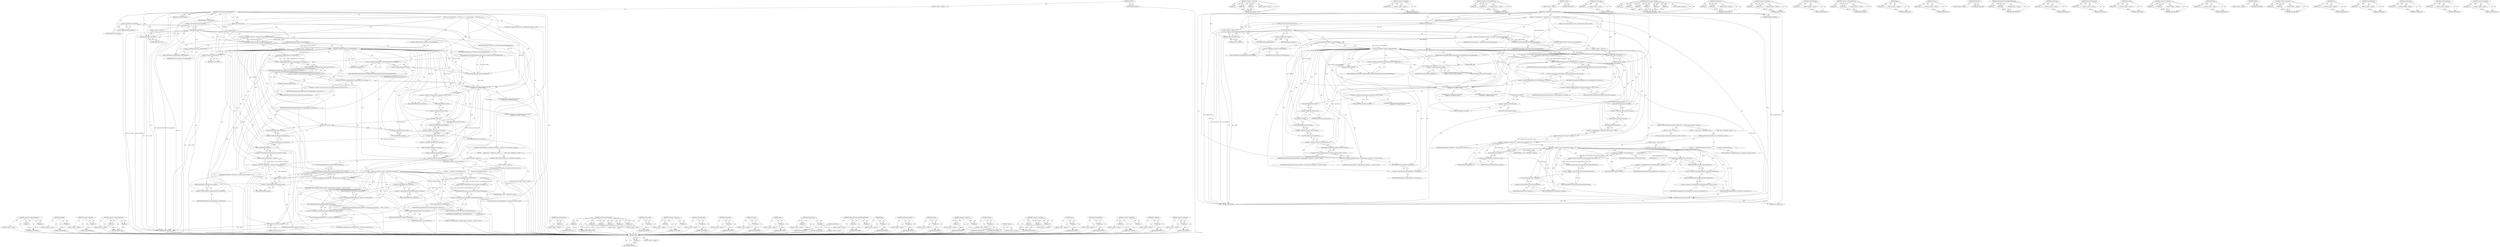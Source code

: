 digraph "&lt;operator&gt;.indirection" {
vulnerable_240 [label=<(METHOD,frame)>];
vulnerable_241 [label=<(PARAM,p1)>];
vulnerable_242 [label=<(BLOCK,&lt;empty&gt;,&lt;empty&gt;)>];
vulnerable_243 [label=<(METHOD_RETURN,ANY)>];
vulnerable_220 [label=<(METHOD,&lt;operator&gt;.conditional)>];
vulnerable_221 [label=<(PARAM,p1)>];
vulnerable_222 [label=<(PARAM,p2)>];
vulnerable_223 [label=<(PARAM,p3)>];
vulnerable_224 [label=<(BLOCK,&lt;empty&gt;,&lt;empty&gt;)>];
vulnerable_225 [label=<(METHOD_RETURN,ANY)>];
vulnerable_174 [label=<(METHOD,&lt;operator&gt;.logicalNot)>];
vulnerable_175 [label=<(PARAM,p1)>];
vulnerable_176 [label=<(BLOCK,&lt;empty&gt;,&lt;empty&gt;)>];
vulnerable_177 [label=<(METHOD_RETURN,ANY)>];
vulnerable_194 [label=<(METHOD,&lt;operator&gt;.indirectIndexAccess)>];
vulnerable_195 [label=<(PARAM,p1)>];
vulnerable_196 [label=<(PARAM,p2)>];
vulnerable_197 [label=<(BLOCK,&lt;empty&gt;,&lt;empty&gt;)>];
vulnerable_198 [label=<(METHOD_RETURN,ANY)>];
vulnerable_6 [label=<(METHOD,&lt;global&gt;)<SUB>1</SUB>>];
vulnerable_7 [label=<(BLOCK,&lt;empty&gt;,&lt;empty&gt;)<SUB>1</SUB>>];
vulnerable_8 [label=<(METHOD,insertTextWithoutSendingTextEvent)<SUB>1</SUB>>];
vulnerable_9 [label=<(PARAM,const String&amp; text)<SUB>1</SUB>>];
vulnerable_10 [label=<(PARAM,bool selectInsertedText)<SUB>2</SUB>>];
vulnerable_11 [label=<(PARAM,TextEvent* triggeringEvent)<SUB>3</SUB>>];
vulnerable_12 [label=<(BLOCK,{
  if (text.isEmpty())
    return false;

  co...,{
  if (text.isEmpty())
    return false;

  co...)<SUB>3</SUB>>];
vulnerable_13 [label=<(CONTROL_STRUCTURE,IF,if (text.isEmpty()))<SUB>4</SUB>>];
vulnerable_14 [label=<(isEmpty,text.isEmpty())<SUB>4</SUB>>];
vulnerable_15 [label=<(&lt;operator&gt;.fieldAccess,text.isEmpty)<SUB>4</SUB>>];
vulnerable_16 [label=<(IDENTIFIER,text,text.isEmpty())<SUB>4</SUB>>];
vulnerable_17 [label=<(FIELD_IDENTIFIER,isEmpty,isEmpty)<SUB>4</SUB>>];
vulnerable_18 [label=<(BLOCK,&lt;empty&gt;,&lt;empty&gt;)<SUB>5</SUB>>];
vulnerable_19 [label=<(RETURN,return false;,return false;)<SUB>5</SUB>>];
vulnerable_20 [label=<(LITERAL,false,return false;)<SUB>5</SUB>>];
vulnerable_21 [label="<(LOCAL,const VisibleSelection selection: VisibleSelection)<SUB>7</SUB>>"];
vulnerable_22 [label=<(&lt;operator&gt;.assignment,&amp; selection = selectionForCommand(triggeringEvent))<SUB>7</SUB>>];
vulnerable_23 [label=<(IDENTIFIER,selection,&amp; selection = selectionForCommand(triggeringEvent))<SUB>7</SUB>>];
vulnerable_24 [label=<(selectionForCommand,selectionForCommand(triggeringEvent))<SUB>7</SUB>>];
vulnerable_25 [label=<(IDENTIFIER,triggeringEvent,selectionForCommand(triggeringEvent))<SUB>7</SUB>>];
vulnerable_26 [label=<(CONTROL_STRUCTURE,IF,if (!selection.isContentEditable()))<SUB>8</SUB>>];
vulnerable_27 [label=<(&lt;operator&gt;.logicalNot,!selection.isContentEditable())<SUB>8</SUB>>];
vulnerable_28 [label=<(isContentEditable,selection.isContentEditable())<SUB>8</SUB>>];
vulnerable_29 [label=<(&lt;operator&gt;.fieldAccess,selection.isContentEditable)<SUB>8</SUB>>];
vulnerable_30 [label=<(IDENTIFIER,selection,selection.isContentEditable())<SUB>8</SUB>>];
vulnerable_31 [label=<(FIELD_IDENTIFIER,isContentEditable,isContentEditable)<SUB>8</SUB>>];
vulnerable_32 [label=<(BLOCK,&lt;empty&gt;,&lt;empty&gt;)<SUB>9</SUB>>];
vulnerable_33 [label=<(RETURN,return false;,return false;)<SUB>9</SUB>>];
vulnerable_34 [label=<(LITERAL,false,return false;)<SUB>9</SUB>>];
vulnerable_35 [label=<(updateMarkersForWordsAffectedByEditing,spellChecker().updateMarkersForWordsAffectedByE...)<SUB>11</SUB>>];
vulnerable_36 [label=<(&lt;operator&gt;.fieldAccess,spellChecker().updateMarkersForWordsAffectedByE...)<SUB>11</SUB>>];
vulnerable_37 [label=<(spellChecker,spellChecker())<SUB>11</SUB>>];
vulnerable_38 [label=<(FIELD_IDENTIFIER,updateMarkersForWordsAffectedByEditing,updateMarkersForWordsAffectedByEditing)<SUB>11</SUB>>];
vulnerable_39 [label=<(isSpaceOrNewline,isSpaceOrNewline(text[0]))<SUB>12</SUB>>];
vulnerable_40 [label=<(&lt;operator&gt;.indirectIndexAccess,text[0])<SUB>12</SUB>>];
vulnerable_41 [label=<(IDENTIFIER,text,isSpaceOrNewline(text[0]))<SUB>12</SUB>>];
vulnerable_42 [label=<(LITERAL,0,isSpaceOrNewline(text[0]))<SUB>12</SUB>>];
vulnerable_43 [label="<(TypingCommand.insertText,TypingCommand::insertText(
      *selection.sta...)<SUB>14</SUB>>"];
vulnerable_44 [label="<(&lt;operator&gt;.fieldAccess,TypingCommand::insertText)<SUB>14</SUB>>"];
vulnerable_45 [label="<(IDENTIFIER,TypingCommand,TypingCommand::insertText(
      *selection.sta...)<SUB>14</SUB>>"];
vulnerable_46 [label=<(FIELD_IDENTIFIER,insertText,insertText)<SUB>14</SUB>>];
vulnerable_47 [label=<(&lt;operator&gt;.indirection,*selection.start().document())<SUB>15</SUB>>];
vulnerable_48 [label=<(document,selection.start().document())<SUB>15</SUB>>];
vulnerable_49 [label=<(&lt;operator&gt;.fieldAccess,selection.start().document)<SUB>15</SUB>>];
vulnerable_50 [label=<(start,selection.start())<SUB>15</SUB>>];
vulnerable_51 [label=<(&lt;operator&gt;.fieldAccess,selection.start)<SUB>15</SUB>>];
vulnerable_52 [label=<(IDENTIFIER,selection,selection.start())<SUB>15</SUB>>];
vulnerable_53 [label=<(FIELD_IDENTIFIER,start,start)<SUB>15</SUB>>];
vulnerable_54 [label=<(FIELD_IDENTIFIER,document,document)<SUB>15</SUB>>];
vulnerable_55 [label="<(IDENTIFIER,text,TypingCommand::insertText(
      *selection.sta...)<SUB>15</SUB>>"];
vulnerable_56 [label="<(IDENTIFIER,selection,TypingCommand::insertText(
      *selection.sta...)<SUB>15</SUB>>"];
vulnerable_57 [label="<(&lt;operator&gt;.conditional,selectInsertedText ? TypingCommand::SelectInser...)<SUB>16</SUB>>"];
vulnerable_58 [label="<(IDENTIFIER,selectInsertedText,selectInsertedText ? TypingCommand::SelectInser...)<SUB>16</SUB>>"];
vulnerable_59 [label="<(&lt;operator&gt;.fieldAccess,TypingCommand::SelectInsertedText)<SUB>16</SUB>>"];
vulnerable_60 [label="<(IDENTIFIER,TypingCommand,selectInsertedText ? TypingCommand::SelectInser...)<SUB>16</SUB>>"];
vulnerable_61 [label=<(FIELD_IDENTIFIER,SelectInsertedText,SelectInsertedText)<SUB>16</SUB>>];
vulnerable_62 [label="<(LITERAL,0,selectInsertedText ? TypingCommand::SelectInser...)<SUB>16</SUB>>"];
vulnerable_63 [label=<(&lt;operator&gt;.conditional,triggeringEvent &amp;&amp; triggeringEvent-&gt;isCompositi...)<SUB>17</SUB>>];
vulnerable_64 [label=<(&lt;operator&gt;.logicalAnd,triggeringEvent &amp;&amp; triggeringEvent-&gt;isCompositi...)<SUB>17</SUB>>];
vulnerable_65 [label=<(IDENTIFIER,triggeringEvent,triggeringEvent &amp;&amp; triggeringEvent-&gt;isCompositi...)<SUB>17</SUB>>];
vulnerable_66 [label=<(isComposition,triggeringEvent-&gt;isComposition())<SUB>17</SUB>>];
vulnerable_67 [label=<(&lt;operator&gt;.indirectFieldAccess,triggeringEvent-&gt;isComposition)<SUB>17</SUB>>];
vulnerable_68 [label=<(IDENTIFIER,triggeringEvent,triggeringEvent-&gt;isComposition())<SUB>17</SUB>>];
vulnerable_69 [label=<(FIELD_IDENTIFIER,isComposition,isComposition)<SUB>17</SUB>>];
vulnerable_70 [label="<(&lt;operator&gt;.fieldAccess,TypingCommand::TextCompositionConfirm)<SUB>18</SUB>>"];
vulnerable_71 [label=<(IDENTIFIER,TypingCommand,triggeringEvent &amp;&amp; triggeringEvent-&gt;isCompositi...)<SUB>18</SUB>>];
vulnerable_72 [label=<(FIELD_IDENTIFIER,TextCompositionConfirm,TextCompositionConfirm)<SUB>18</SUB>>];
vulnerable_73 [label="<(&lt;operator&gt;.fieldAccess,TypingCommand::TextCompositionNone)<SUB>19</SUB>>"];
vulnerable_74 [label=<(IDENTIFIER,TypingCommand,triggeringEvent &amp;&amp; triggeringEvent-&gt;isCompositi...)<SUB>19</SUB>>];
vulnerable_75 [label=<(FIELD_IDENTIFIER,TextCompositionNone,TextCompositionNone)<SUB>19</SUB>>];
vulnerable_76 [label=<(CONTROL_STRUCTURE,IF,if (LocalFrame* editedFrame = selection.start().document()-&gt;frame()))<SUB>21</SUB>>];
vulnerable_77 [label=<(BLOCK,&lt;empty&gt;,&lt;empty&gt;)<SUB>21</SUB>>];
vulnerable_78 [label="<(LOCAL,LocalFrame* editedFrame: LocalFrame*)<SUB>21</SUB>>"];
vulnerable_79 [label=<(&lt;operator&gt;.assignment,* editedFrame = selection.start().document()-&gt;f...)<SUB>21</SUB>>];
vulnerable_80 [label=<(IDENTIFIER,editedFrame,* editedFrame = selection.start().document()-&gt;f...)<SUB>21</SUB>>];
vulnerable_81 [label=<(frame,selection.start().document()-&gt;frame())<SUB>21</SUB>>];
vulnerable_82 [label=<(&lt;operator&gt;.indirectFieldAccess,selection.start().document()-&gt;frame)<SUB>21</SUB>>];
vulnerable_83 [label=<(document,selection.start().document())<SUB>21</SUB>>];
vulnerable_84 [label=<(&lt;operator&gt;.fieldAccess,selection.start().document)<SUB>21</SUB>>];
vulnerable_85 [label=<(start,selection.start())<SUB>21</SUB>>];
vulnerable_86 [label=<(&lt;operator&gt;.fieldAccess,selection.start)<SUB>21</SUB>>];
vulnerable_87 [label=<(IDENTIFIER,selection,selection.start())<SUB>21</SUB>>];
vulnerable_88 [label=<(FIELD_IDENTIFIER,start,start)<SUB>21</SUB>>];
vulnerable_89 [label=<(FIELD_IDENTIFIER,document,document)<SUB>21</SUB>>];
vulnerable_90 [label=<(FIELD_IDENTIFIER,frame,frame)<SUB>21</SUB>>];
vulnerable_91 [label=<(BLOCK,{
    if (Page* page = editedFrame-&gt;page()) {
 ...,{
    if (Page* page = editedFrame-&gt;page()) {
 ...)<SUB>21</SUB>>];
vulnerable_92 [label=<(CONTROL_STRUCTURE,IF,if (Page* page = editedFrame-&gt;page()))<SUB>22</SUB>>];
vulnerable_93 [label=<(BLOCK,&lt;empty&gt;,&lt;empty&gt;)<SUB>22</SUB>>];
vulnerable_94 [label="<(LOCAL,Page* page: Page*)<SUB>22</SUB>>"];
vulnerable_95 [label=<(&lt;operator&gt;.assignment,* page = editedFrame-&gt;page())<SUB>22</SUB>>];
vulnerable_96 [label=<(IDENTIFIER,page,* page = editedFrame-&gt;page())<SUB>22</SUB>>];
vulnerable_97 [label=<(page,editedFrame-&gt;page())<SUB>22</SUB>>];
vulnerable_98 [label=<(&lt;operator&gt;.indirectFieldAccess,editedFrame-&gt;page)<SUB>22</SUB>>];
vulnerable_99 [label=<(IDENTIFIER,editedFrame,editedFrame-&gt;page())<SUB>22</SUB>>];
vulnerable_100 [label=<(FIELD_IDENTIFIER,page,page)<SUB>22</SUB>>];
vulnerable_101 [label=<(BLOCK,{
      LocalFrame* focusedOrMainFrame =
      ...,{
      LocalFrame* focusedOrMainFrame =
      ...)<SUB>22</SUB>>];
vulnerable_102 [label="<(LOCAL,LocalFrame* focusedOrMainFrame: LocalFrame*)<SUB>23</SUB>>"];
vulnerable_103 [label=<(&lt;operator&gt;.assignment,* focusedOrMainFrame =
          toLocalFrame(p...)<SUB>23</SUB>>];
vulnerable_104 [label=<(IDENTIFIER,focusedOrMainFrame,* focusedOrMainFrame =
          toLocalFrame(p...)<SUB>23</SUB>>];
vulnerable_105 [label=<(toLocalFrame,toLocalFrame(page-&gt;focusController().focusedOrM...)<SUB>24</SUB>>];
vulnerable_106 [label=<(focusedOrMainFrame,page-&gt;focusController().focusedOrMainFrame())<SUB>24</SUB>>];
vulnerable_107 [label=<(&lt;operator&gt;.fieldAccess,page-&gt;focusController().focusedOrMainFrame)<SUB>24</SUB>>];
vulnerable_108 [label=<(focusController,page-&gt;focusController())<SUB>24</SUB>>];
vulnerable_109 [label=<(&lt;operator&gt;.indirectFieldAccess,page-&gt;focusController)<SUB>24</SUB>>];
vulnerable_110 [label=<(IDENTIFIER,page,page-&gt;focusController())<SUB>24</SUB>>];
vulnerable_111 [label=<(FIELD_IDENTIFIER,focusController,focusController)<SUB>24</SUB>>];
vulnerable_112 [label=<(FIELD_IDENTIFIER,focusedOrMainFrame,focusedOrMainFrame)<SUB>24</SUB>>];
vulnerable_113 [label=<(revealSelection,focusedOrMainFrame-&gt;selection().revealSelection...)<SUB>25</SUB>>];
vulnerable_114 [label=<(&lt;operator&gt;.fieldAccess,focusedOrMainFrame-&gt;selection().revealSelection)<SUB>25</SUB>>];
vulnerable_115 [label=<(selection,focusedOrMainFrame-&gt;selection())<SUB>25</SUB>>];
vulnerable_116 [label=<(&lt;operator&gt;.indirectFieldAccess,focusedOrMainFrame-&gt;selection)<SUB>25</SUB>>];
vulnerable_117 [label=<(IDENTIFIER,focusedOrMainFrame,focusedOrMainFrame-&gt;selection())<SUB>25</SUB>>];
vulnerable_118 [label=<(FIELD_IDENTIFIER,selection,selection)<SUB>25</SUB>>];
vulnerable_119 [label=<(FIELD_IDENTIFIER,revealSelection,revealSelection)<SUB>25</SUB>>];
vulnerable_120 [label="<(&lt;operator&gt;.fieldAccess,ScrollAlignment::alignCenterIfNeeded)<SUB>26</SUB>>"];
vulnerable_121 [label=<(IDENTIFIER,ScrollAlignment,focusedOrMainFrame-&gt;selection().revealSelection...)<SUB>26</SUB>>];
vulnerable_122 [label=<(FIELD_IDENTIFIER,alignCenterIfNeeded,alignCenterIfNeeded)<SUB>26</SUB>>];
vulnerable_123 [label=<(RETURN,return true;,return true;)<SUB>30</SUB>>];
vulnerable_124 [label=<(LITERAL,true,return true;)<SUB>30</SUB>>];
vulnerable_125 [label=<(METHOD_RETURN,bool)<SUB>1</SUB>>];
vulnerable_127 [label=<(METHOD_RETURN,ANY)<SUB>1</SUB>>];
vulnerable_256 [label=<(METHOD,focusController)>];
vulnerable_257 [label=<(PARAM,p1)>];
vulnerable_258 [label=<(BLOCK,&lt;empty&gt;,&lt;empty&gt;)>];
vulnerable_259 [label=<(METHOD_RETURN,ANY)>];
vulnerable_199 [label=<(METHOD,TypingCommand.insertText)>];
vulnerable_200 [label=<(PARAM,p1)>];
vulnerable_201 [label=<(PARAM,p2)>];
vulnerable_202 [label=<(PARAM,p3)>];
vulnerable_203 [label=<(PARAM,p4)>];
vulnerable_204 [label=<(PARAM,p5)>];
vulnerable_205 [label=<(PARAM,p6)>];
vulnerable_206 [label=<(BLOCK,&lt;empty&gt;,&lt;empty&gt;)>];
vulnerable_207 [label=<(METHOD_RETURN,ANY)>];
vulnerable_260 [label=<(METHOD,revealSelection)>];
vulnerable_261 [label=<(PARAM,p1)>];
vulnerable_262 [label=<(PARAM,p2)>];
vulnerable_263 [label=<(BLOCK,&lt;empty&gt;,&lt;empty&gt;)>];
vulnerable_264 [label=<(METHOD_RETURN,ANY)>];
vulnerable_160 [label=<(METHOD,&lt;operator&gt;.fieldAccess)>];
vulnerable_161 [label=<(PARAM,p1)>];
vulnerable_162 [label=<(PARAM,p2)>];
vulnerable_163 [label=<(BLOCK,&lt;empty&gt;,&lt;empty&gt;)>];
vulnerable_164 [label=<(METHOD_RETURN,ANY)>];
vulnerable_190 [label=<(METHOD,isSpaceOrNewline)>];
vulnerable_191 [label=<(PARAM,p1)>];
vulnerable_192 [label=<(BLOCK,&lt;empty&gt;,&lt;empty&gt;)>];
vulnerable_193 [label=<(METHOD_RETURN,ANY)>];
vulnerable_235 [label=<(METHOD,&lt;operator&gt;.indirectFieldAccess)>];
vulnerable_236 [label=<(PARAM,p1)>];
vulnerable_237 [label=<(PARAM,p2)>];
vulnerable_238 [label=<(BLOCK,&lt;empty&gt;,&lt;empty&gt;)>];
vulnerable_239 [label=<(METHOD_RETURN,ANY)>];
vulnerable_244 [label=<(METHOD,page)>];
vulnerable_245 [label=<(PARAM,p1)>];
vulnerable_246 [label=<(BLOCK,&lt;empty&gt;,&lt;empty&gt;)>];
vulnerable_247 [label=<(METHOD_RETURN,ANY)>];
vulnerable_265 [label=<(METHOD,selection)>];
vulnerable_266 [label=<(PARAM,p1)>];
vulnerable_267 [label=<(BLOCK,&lt;empty&gt;,&lt;empty&gt;)>];
vulnerable_268 [label=<(METHOD_RETURN,ANY)>];
vulnerable_187 [label=<(METHOD,spellChecker)>];
vulnerable_188 [label=<(BLOCK,&lt;empty&gt;,&lt;empty&gt;)>];
vulnerable_189 [label=<(METHOD_RETURN,ANY)>];
vulnerable_182 [label=<(METHOD,updateMarkersForWordsAffectedByEditing)>];
vulnerable_183 [label=<(PARAM,p1)>];
vulnerable_184 [label=<(PARAM,p2)>];
vulnerable_185 [label=<(BLOCK,&lt;empty&gt;,&lt;empty&gt;)>];
vulnerable_186 [label=<(METHOD_RETURN,ANY)>];
vulnerable_248 [label=<(METHOD,toLocalFrame)>];
vulnerable_249 [label=<(PARAM,p1)>];
vulnerable_250 [label=<(BLOCK,&lt;empty&gt;,&lt;empty&gt;)>];
vulnerable_251 [label=<(METHOD_RETURN,ANY)>];
vulnerable_170 [label=<(METHOD,selectionForCommand)>];
vulnerable_171 [label=<(PARAM,p1)>];
vulnerable_172 [label=<(BLOCK,&lt;empty&gt;,&lt;empty&gt;)>];
vulnerable_173 [label=<(METHOD_RETURN,ANY)>];
vulnerable_212 [label=<(METHOD,document)>];
vulnerable_213 [label=<(PARAM,p1)>];
vulnerable_214 [label=<(BLOCK,&lt;empty&gt;,&lt;empty&gt;)>];
vulnerable_215 [label=<(METHOD_RETURN,ANY)>];
vulnerable_165 [label=<(METHOD,&lt;operator&gt;.assignment)>];
vulnerable_166 [label=<(PARAM,p1)>];
vulnerable_167 [label=<(PARAM,p2)>];
vulnerable_168 [label=<(BLOCK,&lt;empty&gt;,&lt;empty&gt;)>];
vulnerable_169 [label=<(METHOD_RETURN,ANY)>];
vulnerable_156 [label=<(METHOD,isEmpty)>];
vulnerable_157 [label=<(PARAM,p1)>];
vulnerable_158 [label=<(BLOCK,&lt;empty&gt;,&lt;empty&gt;)>];
vulnerable_159 [label=<(METHOD_RETURN,ANY)>];
vulnerable_150 [label=<(METHOD,&lt;global&gt;)<SUB>1</SUB>>];
vulnerable_151 [label=<(BLOCK,&lt;empty&gt;,&lt;empty&gt;)>];
vulnerable_152 [label=<(METHOD_RETURN,ANY)>];
vulnerable_226 [label=<(METHOD,&lt;operator&gt;.logicalAnd)>];
vulnerable_227 [label=<(PARAM,p1)>];
vulnerable_228 [label=<(PARAM,p2)>];
vulnerable_229 [label=<(BLOCK,&lt;empty&gt;,&lt;empty&gt;)>];
vulnerable_230 [label=<(METHOD_RETURN,ANY)>];
vulnerable_216 [label=<(METHOD,start)>];
vulnerable_217 [label=<(PARAM,p1)>];
vulnerable_218 [label=<(BLOCK,&lt;empty&gt;,&lt;empty&gt;)>];
vulnerable_219 [label=<(METHOD_RETURN,ANY)>];
vulnerable_178 [label=<(METHOD,isContentEditable)>];
vulnerable_179 [label=<(PARAM,p1)>];
vulnerable_180 [label=<(BLOCK,&lt;empty&gt;,&lt;empty&gt;)>];
vulnerable_181 [label=<(METHOD_RETURN,ANY)>];
vulnerable_231 [label=<(METHOD,isComposition)>];
vulnerable_232 [label=<(PARAM,p1)>];
vulnerable_233 [label=<(BLOCK,&lt;empty&gt;,&lt;empty&gt;)>];
vulnerable_234 [label=<(METHOD_RETURN,ANY)>];
vulnerable_252 [label=<(METHOD,focusedOrMainFrame)>];
vulnerable_253 [label=<(PARAM,p1)>];
vulnerable_254 [label=<(BLOCK,&lt;empty&gt;,&lt;empty&gt;)>];
vulnerable_255 [label=<(METHOD_RETURN,ANY)>];
vulnerable_208 [label=<(METHOD,&lt;operator&gt;.indirection)>];
vulnerable_209 [label=<(PARAM,p1)>];
vulnerable_210 [label=<(BLOCK,&lt;empty&gt;,&lt;empty&gt;)>];
vulnerable_211 [label=<(METHOD_RETURN,ANY)>];
fixed_242 [label=<(METHOD,&lt;operator&gt;.indirectFieldAccess)>];
fixed_243 [label=<(PARAM,p1)>];
fixed_244 [label=<(PARAM,p2)>];
fixed_245 [label=<(BLOCK,&lt;empty&gt;,&lt;empty&gt;)>];
fixed_246 [label=<(METHOD_RETURN,ANY)>];
fixed_223 [label=<(METHOD,asSelection)>];
fixed_224 [label=<(PARAM,p1)>];
fixed_225 [label=<(BLOCK,&lt;empty&gt;,&lt;empty&gt;)>];
fixed_226 [label=<(METHOD_RETURN,ANY)>];
fixed_177 [label=<(METHOD,&lt;operator&gt;.logicalNot)>];
fixed_178 [label=<(PARAM,p1)>];
fixed_179 [label=<(BLOCK,&lt;empty&gt;,&lt;empty&gt;)>];
fixed_180 [label=<(METHOD_RETURN,ANY)>];
fixed_197 [label=<(METHOD,&lt;operator&gt;.indirectIndexAccess)>];
fixed_198 [label=<(PARAM,p1)>];
fixed_199 [label=<(PARAM,p2)>];
fixed_200 [label=<(BLOCK,&lt;empty&gt;,&lt;empty&gt;)>];
fixed_201 [label=<(METHOD_RETURN,ANY)>];
fixed_6 [label=<(METHOD,&lt;global&gt;)<SUB>1</SUB>>];
fixed_7 [label=<(BLOCK,&lt;empty&gt;,&lt;empty&gt;)<SUB>1</SUB>>];
fixed_8 [label=<(METHOD,insertTextWithoutSendingTextEvent)<SUB>1</SUB>>];
fixed_9 [label=<(PARAM,const String&amp; text)<SUB>1</SUB>>];
fixed_10 [label=<(PARAM,bool selectInsertedText)<SUB>2</SUB>>];
fixed_11 [label=<(PARAM,TextEvent* triggeringEvent)<SUB>3</SUB>>];
fixed_12 [label=<(BLOCK,{
  if (text.isEmpty())
    return false;

  co...,{
  if (text.isEmpty())
    return false;

  co...)<SUB>3</SUB>>];
fixed_13 [label=<(CONTROL_STRUCTURE,IF,if (text.isEmpty()))<SUB>4</SUB>>];
fixed_14 [label=<(isEmpty,text.isEmpty())<SUB>4</SUB>>];
fixed_15 [label=<(&lt;operator&gt;.fieldAccess,text.isEmpty)<SUB>4</SUB>>];
fixed_16 [label=<(IDENTIFIER,text,text.isEmpty())<SUB>4</SUB>>];
fixed_17 [label=<(FIELD_IDENTIFIER,isEmpty,isEmpty)<SUB>4</SUB>>];
fixed_18 [label=<(BLOCK,&lt;empty&gt;,&lt;empty&gt;)<SUB>5</SUB>>];
fixed_19 [label=<(RETURN,return false;,return false;)<SUB>5</SUB>>];
fixed_20 [label=<(LITERAL,false,return false;)<SUB>5</SUB>>];
fixed_21 [label="<(LOCAL,const VisibleSelection selection: VisibleSelection)<SUB>7</SUB>>"];
fixed_22 [label=<(&lt;operator&gt;.assignment,&amp; selection = selectionForCommand(triggeringEvent))<SUB>7</SUB>>];
fixed_23 [label=<(IDENTIFIER,selection,&amp; selection = selectionForCommand(triggeringEvent))<SUB>7</SUB>>];
fixed_24 [label=<(selectionForCommand,selectionForCommand(triggeringEvent))<SUB>7</SUB>>];
fixed_25 [label=<(IDENTIFIER,triggeringEvent,selectionForCommand(triggeringEvent))<SUB>7</SUB>>];
fixed_26 [label=<(CONTROL_STRUCTURE,IF,if (!selection.isContentEditable()))<SUB>8</SUB>>];
fixed_27 [label=<(&lt;operator&gt;.logicalNot,!selection.isContentEditable())<SUB>8</SUB>>];
fixed_28 [label=<(isContentEditable,selection.isContentEditable())<SUB>8</SUB>>];
fixed_29 [label=<(&lt;operator&gt;.fieldAccess,selection.isContentEditable)<SUB>8</SUB>>];
fixed_30 [label=<(IDENTIFIER,selection,selection.isContentEditable())<SUB>8</SUB>>];
fixed_31 [label=<(FIELD_IDENTIFIER,isContentEditable,isContentEditable)<SUB>8</SUB>>];
fixed_32 [label=<(BLOCK,&lt;empty&gt;,&lt;empty&gt;)<SUB>9</SUB>>];
fixed_33 [label=<(RETURN,return false;,return false;)<SUB>9</SUB>>];
fixed_34 [label=<(LITERAL,false,return false;)<SUB>9</SUB>>];
fixed_35 [label=<(updateMarkersForWordsAffectedByEditing,spellChecker().updateMarkersForWordsAffectedByE...)<SUB>11</SUB>>];
fixed_36 [label=<(&lt;operator&gt;.fieldAccess,spellChecker().updateMarkersForWordsAffectedByE...)<SUB>11</SUB>>];
fixed_37 [label=<(spellChecker,spellChecker())<SUB>11</SUB>>];
fixed_38 [label=<(FIELD_IDENTIFIER,updateMarkersForWordsAffectedByEditing,updateMarkersForWordsAffectedByEditing)<SUB>11</SUB>>];
fixed_39 [label=<(isSpaceOrNewline,isSpaceOrNewline(text[0]))<SUB>12</SUB>>];
fixed_40 [label=<(&lt;operator&gt;.indirectIndexAccess,text[0])<SUB>12</SUB>>];
fixed_41 [label=<(IDENTIFIER,text,isSpaceOrNewline(text[0]))<SUB>12</SUB>>];
fixed_42 [label=<(LITERAL,0,isSpaceOrNewline(text[0]))<SUB>12</SUB>>];
fixed_43 [label="<(TypingCommand.insertText,TypingCommand::insertText(
      *selection.sta...)<SUB>14</SUB>>"];
fixed_44 [label="<(&lt;operator&gt;.fieldAccess,TypingCommand::insertText)<SUB>14</SUB>>"];
fixed_45 [label="<(IDENTIFIER,TypingCommand,TypingCommand::insertText(
      *selection.sta...)<SUB>14</SUB>>"];
fixed_46 [label=<(FIELD_IDENTIFIER,insertText,insertText)<SUB>14</SUB>>];
fixed_47 [label=<(&lt;operator&gt;.indirection,*selection.start().document())<SUB>15</SUB>>];
fixed_48 [label=<(document,selection.start().document())<SUB>15</SUB>>];
fixed_49 [label=<(&lt;operator&gt;.fieldAccess,selection.start().document)<SUB>15</SUB>>];
fixed_50 [label=<(start,selection.start())<SUB>15</SUB>>];
fixed_51 [label=<(&lt;operator&gt;.fieldAccess,selection.start)<SUB>15</SUB>>];
fixed_52 [label=<(IDENTIFIER,selection,selection.start())<SUB>15</SUB>>];
fixed_53 [label=<(FIELD_IDENTIFIER,start,start)<SUB>15</SUB>>];
fixed_54 [label=<(FIELD_IDENTIFIER,document,document)<SUB>15</SUB>>];
fixed_55 [label="<(IDENTIFIER,text,TypingCommand::insertText(
      *selection.sta...)<SUB>15</SUB>>"];
fixed_56 [label=<(asSelection,selection.asSelection())<SUB>15</SUB>>];
fixed_57 [label=<(&lt;operator&gt;.fieldAccess,selection.asSelection)<SUB>15</SUB>>];
fixed_58 [label=<(IDENTIFIER,selection,selection.asSelection())<SUB>15</SUB>>];
fixed_59 [label=<(FIELD_IDENTIFIER,asSelection,asSelection)<SUB>15</SUB>>];
fixed_60 [label="<(&lt;operator&gt;.conditional,selectInsertedText ? TypingCommand::SelectInser...)<SUB>16</SUB>>"];
fixed_61 [label="<(IDENTIFIER,selectInsertedText,selectInsertedText ? TypingCommand::SelectInser...)<SUB>16</SUB>>"];
fixed_62 [label="<(&lt;operator&gt;.fieldAccess,TypingCommand::SelectInsertedText)<SUB>16</SUB>>"];
fixed_63 [label="<(IDENTIFIER,TypingCommand,selectInsertedText ? TypingCommand::SelectInser...)<SUB>16</SUB>>"];
fixed_64 [label=<(FIELD_IDENTIFIER,SelectInsertedText,SelectInsertedText)<SUB>16</SUB>>];
fixed_65 [label="<(LITERAL,0,selectInsertedText ? TypingCommand::SelectInser...)<SUB>16</SUB>>"];
fixed_66 [label=<(&lt;operator&gt;.conditional,triggeringEvent &amp;&amp; triggeringEvent-&gt;isCompositi...)<SUB>17</SUB>>];
fixed_67 [label=<(&lt;operator&gt;.logicalAnd,triggeringEvent &amp;&amp; triggeringEvent-&gt;isCompositi...)<SUB>17</SUB>>];
fixed_68 [label=<(IDENTIFIER,triggeringEvent,triggeringEvent &amp;&amp; triggeringEvent-&gt;isCompositi...)<SUB>17</SUB>>];
fixed_69 [label=<(isComposition,triggeringEvent-&gt;isComposition())<SUB>17</SUB>>];
fixed_70 [label=<(&lt;operator&gt;.indirectFieldAccess,triggeringEvent-&gt;isComposition)<SUB>17</SUB>>];
fixed_71 [label=<(IDENTIFIER,triggeringEvent,triggeringEvent-&gt;isComposition())<SUB>17</SUB>>];
fixed_72 [label=<(FIELD_IDENTIFIER,isComposition,isComposition)<SUB>17</SUB>>];
fixed_73 [label="<(&lt;operator&gt;.fieldAccess,TypingCommand::TextCompositionConfirm)<SUB>18</SUB>>"];
fixed_74 [label=<(IDENTIFIER,TypingCommand,triggeringEvent &amp;&amp; triggeringEvent-&gt;isCompositi...)<SUB>18</SUB>>];
fixed_75 [label=<(FIELD_IDENTIFIER,TextCompositionConfirm,TextCompositionConfirm)<SUB>18</SUB>>];
fixed_76 [label="<(&lt;operator&gt;.fieldAccess,TypingCommand::TextCompositionNone)<SUB>19</SUB>>"];
fixed_77 [label=<(IDENTIFIER,TypingCommand,triggeringEvent &amp;&amp; triggeringEvent-&gt;isCompositi...)<SUB>19</SUB>>];
fixed_78 [label=<(FIELD_IDENTIFIER,TextCompositionNone,TextCompositionNone)<SUB>19</SUB>>];
fixed_79 [label=<(CONTROL_STRUCTURE,IF,if (LocalFrame* editedFrame = selection.start().document()-&gt;frame()))<SUB>21</SUB>>];
fixed_80 [label=<(BLOCK,&lt;empty&gt;,&lt;empty&gt;)<SUB>21</SUB>>];
fixed_81 [label="<(LOCAL,LocalFrame* editedFrame: LocalFrame*)<SUB>21</SUB>>"];
fixed_82 [label=<(&lt;operator&gt;.assignment,* editedFrame = selection.start().document()-&gt;f...)<SUB>21</SUB>>];
fixed_83 [label=<(IDENTIFIER,editedFrame,* editedFrame = selection.start().document()-&gt;f...)<SUB>21</SUB>>];
fixed_84 [label=<(frame,selection.start().document()-&gt;frame())<SUB>21</SUB>>];
fixed_85 [label=<(&lt;operator&gt;.indirectFieldAccess,selection.start().document()-&gt;frame)<SUB>21</SUB>>];
fixed_86 [label=<(document,selection.start().document())<SUB>21</SUB>>];
fixed_87 [label=<(&lt;operator&gt;.fieldAccess,selection.start().document)<SUB>21</SUB>>];
fixed_88 [label=<(start,selection.start())<SUB>21</SUB>>];
fixed_89 [label=<(&lt;operator&gt;.fieldAccess,selection.start)<SUB>21</SUB>>];
fixed_90 [label=<(IDENTIFIER,selection,selection.start())<SUB>21</SUB>>];
fixed_91 [label=<(FIELD_IDENTIFIER,start,start)<SUB>21</SUB>>];
fixed_92 [label=<(FIELD_IDENTIFIER,document,document)<SUB>21</SUB>>];
fixed_93 [label=<(FIELD_IDENTIFIER,frame,frame)<SUB>21</SUB>>];
fixed_94 [label=<(BLOCK,{
    if (Page* page = editedFrame-&gt;page()) {
 ...,{
    if (Page* page = editedFrame-&gt;page()) {
 ...)<SUB>21</SUB>>];
fixed_95 [label=<(CONTROL_STRUCTURE,IF,if (Page* page = editedFrame-&gt;page()))<SUB>22</SUB>>];
fixed_96 [label=<(BLOCK,&lt;empty&gt;,&lt;empty&gt;)<SUB>22</SUB>>];
fixed_97 [label="<(LOCAL,Page* page: Page*)<SUB>22</SUB>>"];
fixed_98 [label=<(&lt;operator&gt;.assignment,* page = editedFrame-&gt;page())<SUB>22</SUB>>];
fixed_99 [label=<(IDENTIFIER,page,* page = editedFrame-&gt;page())<SUB>22</SUB>>];
fixed_100 [label=<(page,editedFrame-&gt;page())<SUB>22</SUB>>];
fixed_101 [label=<(&lt;operator&gt;.indirectFieldAccess,editedFrame-&gt;page)<SUB>22</SUB>>];
fixed_102 [label=<(IDENTIFIER,editedFrame,editedFrame-&gt;page())<SUB>22</SUB>>];
fixed_103 [label=<(FIELD_IDENTIFIER,page,page)<SUB>22</SUB>>];
fixed_104 [label=<(BLOCK,{
      LocalFrame* focusedOrMainFrame =
      ...,{
      LocalFrame* focusedOrMainFrame =
      ...)<SUB>22</SUB>>];
fixed_105 [label="<(LOCAL,LocalFrame* focusedOrMainFrame: LocalFrame*)<SUB>23</SUB>>"];
fixed_106 [label=<(&lt;operator&gt;.assignment,* focusedOrMainFrame =
          toLocalFrame(p...)<SUB>23</SUB>>];
fixed_107 [label=<(IDENTIFIER,focusedOrMainFrame,* focusedOrMainFrame =
          toLocalFrame(p...)<SUB>23</SUB>>];
fixed_108 [label=<(toLocalFrame,toLocalFrame(page-&gt;focusController().focusedOrM...)<SUB>24</SUB>>];
fixed_109 [label=<(focusedOrMainFrame,page-&gt;focusController().focusedOrMainFrame())<SUB>24</SUB>>];
fixed_110 [label=<(&lt;operator&gt;.fieldAccess,page-&gt;focusController().focusedOrMainFrame)<SUB>24</SUB>>];
fixed_111 [label=<(focusController,page-&gt;focusController())<SUB>24</SUB>>];
fixed_112 [label=<(&lt;operator&gt;.indirectFieldAccess,page-&gt;focusController)<SUB>24</SUB>>];
fixed_113 [label=<(IDENTIFIER,page,page-&gt;focusController())<SUB>24</SUB>>];
fixed_114 [label=<(FIELD_IDENTIFIER,focusController,focusController)<SUB>24</SUB>>];
fixed_115 [label=<(FIELD_IDENTIFIER,focusedOrMainFrame,focusedOrMainFrame)<SUB>24</SUB>>];
fixed_116 [label=<(revealSelection,focusedOrMainFrame-&gt;selection().revealSelection...)<SUB>25</SUB>>];
fixed_117 [label=<(&lt;operator&gt;.fieldAccess,focusedOrMainFrame-&gt;selection().revealSelection)<SUB>25</SUB>>];
fixed_118 [label=<(selection,focusedOrMainFrame-&gt;selection())<SUB>25</SUB>>];
fixed_119 [label=<(&lt;operator&gt;.indirectFieldAccess,focusedOrMainFrame-&gt;selection)<SUB>25</SUB>>];
fixed_120 [label=<(IDENTIFIER,focusedOrMainFrame,focusedOrMainFrame-&gt;selection())<SUB>25</SUB>>];
fixed_121 [label=<(FIELD_IDENTIFIER,selection,selection)<SUB>25</SUB>>];
fixed_122 [label=<(FIELD_IDENTIFIER,revealSelection,revealSelection)<SUB>25</SUB>>];
fixed_123 [label="<(&lt;operator&gt;.fieldAccess,ScrollAlignment::alignCenterIfNeeded)<SUB>26</SUB>>"];
fixed_124 [label=<(IDENTIFIER,ScrollAlignment,focusedOrMainFrame-&gt;selection().revealSelection...)<SUB>26</SUB>>];
fixed_125 [label=<(FIELD_IDENTIFIER,alignCenterIfNeeded,alignCenterIfNeeded)<SUB>26</SUB>>];
fixed_126 [label=<(RETURN,return true;,return true;)<SUB>30</SUB>>];
fixed_127 [label=<(LITERAL,true,return true;)<SUB>30</SUB>>];
fixed_128 [label=<(METHOD_RETURN,bool)<SUB>1</SUB>>];
fixed_130 [label=<(METHOD_RETURN,ANY)<SUB>1</SUB>>];
fixed_259 [label=<(METHOD,focusedOrMainFrame)>];
fixed_260 [label=<(PARAM,p1)>];
fixed_261 [label=<(BLOCK,&lt;empty&gt;,&lt;empty&gt;)>];
fixed_262 [label=<(METHOD_RETURN,ANY)>];
fixed_202 [label=<(METHOD,TypingCommand.insertText)>];
fixed_203 [label=<(PARAM,p1)>];
fixed_204 [label=<(PARAM,p2)>];
fixed_205 [label=<(PARAM,p3)>];
fixed_206 [label=<(PARAM,p4)>];
fixed_207 [label=<(PARAM,p5)>];
fixed_208 [label=<(PARAM,p6)>];
fixed_209 [label=<(BLOCK,&lt;empty&gt;,&lt;empty&gt;)>];
fixed_210 [label=<(METHOD_RETURN,ANY)>];
fixed_263 [label=<(METHOD,focusController)>];
fixed_264 [label=<(PARAM,p1)>];
fixed_265 [label=<(BLOCK,&lt;empty&gt;,&lt;empty&gt;)>];
fixed_266 [label=<(METHOD_RETURN,ANY)>];
fixed_163 [label=<(METHOD,&lt;operator&gt;.fieldAccess)>];
fixed_164 [label=<(PARAM,p1)>];
fixed_165 [label=<(PARAM,p2)>];
fixed_166 [label=<(BLOCK,&lt;empty&gt;,&lt;empty&gt;)>];
fixed_167 [label=<(METHOD_RETURN,ANY)>];
fixed_193 [label=<(METHOD,isSpaceOrNewline)>];
fixed_194 [label=<(PARAM,p1)>];
fixed_195 [label=<(BLOCK,&lt;empty&gt;,&lt;empty&gt;)>];
fixed_196 [label=<(METHOD_RETURN,ANY)>];
fixed_238 [label=<(METHOD,isComposition)>];
fixed_239 [label=<(PARAM,p1)>];
fixed_240 [label=<(BLOCK,&lt;empty&gt;,&lt;empty&gt;)>];
fixed_241 [label=<(METHOD_RETURN,ANY)>];
fixed_272 [label=<(METHOD,selection)>];
fixed_273 [label=<(PARAM,p1)>];
fixed_274 [label=<(BLOCK,&lt;empty&gt;,&lt;empty&gt;)>];
fixed_275 [label=<(METHOD_RETURN,ANY)>];
fixed_247 [label=<(METHOD,frame)>];
fixed_248 [label=<(PARAM,p1)>];
fixed_249 [label=<(BLOCK,&lt;empty&gt;,&lt;empty&gt;)>];
fixed_250 [label=<(METHOD_RETURN,ANY)>];
fixed_267 [label=<(METHOD,revealSelection)>];
fixed_268 [label=<(PARAM,p1)>];
fixed_269 [label=<(PARAM,p2)>];
fixed_270 [label=<(BLOCK,&lt;empty&gt;,&lt;empty&gt;)>];
fixed_271 [label=<(METHOD_RETURN,ANY)>];
fixed_190 [label=<(METHOD,spellChecker)>];
fixed_191 [label=<(BLOCK,&lt;empty&gt;,&lt;empty&gt;)>];
fixed_192 [label=<(METHOD_RETURN,ANY)>];
fixed_185 [label=<(METHOD,updateMarkersForWordsAffectedByEditing)>];
fixed_186 [label=<(PARAM,p1)>];
fixed_187 [label=<(PARAM,p2)>];
fixed_188 [label=<(BLOCK,&lt;empty&gt;,&lt;empty&gt;)>];
fixed_189 [label=<(METHOD_RETURN,ANY)>];
fixed_251 [label=<(METHOD,page)>];
fixed_252 [label=<(PARAM,p1)>];
fixed_253 [label=<(BLOCK,&lt;empty&gt;,&lt;empty&gt;)>];
fixed_254 [label=<(METHOD_RETURN,ANY)>];
fixed_173 [label=<(METHOD,selectionForCommand)>];
fixed_174 [label=<(PARAM,p1)>];
fixed_175 [label=<(BLOCK,&lt;empty&gt;,&lt;empty&gt;)>];
fixed_176 [label=<(METHOD_RETURN,ANY)>];
fixed_215 [label=<(METHOD,document)>];
fixed_216 [label=<(PARAM,p1)>];
fixed_217 [label=<(BLOCK,&lt;empty&gt;,&lt;empty&gt;)>];
fixed_218 [label=<(METHOD_RETURN,ANY)>];
fixed_168 [label=<(METHOD,&lt;operator&gt;.assignment)>];
fixed_169 [label=<(PARAM,p1)>];
fixed_170 [label=<(PARAM,p2)>];
fixed_171 [label=<(BLOCK,&lt;empty&gt;,&lt;empty&gt;)>];
fixed_172 [label=<(METHOD_RETURN,ANY)>];
fixed_159 [label=<(METHOD,isEmpty)>];
fixed_160 [label=<(PARAM,p1)>];
fixed_161 [label=<(BLOCK,&lt;empty&gt;,&lt;empty&gt;)>];
fixed_162 [label=<(METHOD_RETURN,ANY)>];
fixed_153 [label=<(METHOD,&lt;global&gt;)<SUB>1</SUB>>];
fixed_154 [label=<(BLOCK,&lt;empty&gt;,&lt;empty&gt;)>];
fixed_155 [label=<(METHOD_RETURN,ANY)>];
fixed_227 [label=<(METHOD,&lt;operator&gt;.conditional)>];
fixed_228 [label=<(PARAM,p1)>];
fixed_229 [label=<(PARAM,p2)>];
fixed_230 [label=<(PARAM,p3)>];
fixed_231 [label=<(BLOCK,&lt;empty&gt;,&lt;empty&gt;)>];
fixed_232 [label=<(METHOD_RETURN,ANY)>];
fixed_219 [label=<(METHOD,start)>];
fixed_220 [label=<(PARAM,p1)>];
fixed_221 [label=<(BLOCK,&lt;empty&gt;,&lt;empty&gt;)>];
fixed_222 [label=<(METHOD_RETURN,ANY)>];
fixed_181 [label=<(METHOD,isContentEditable)>];
fixed_182 [label=<(PARAM,p1)>];
fixed_183 [label=<(BLOCK,&lt;empty&gt;,&lt;empty&gt;)>];
fixed_184 [label=<(METHOD_RETURN,ANY)>];
fixed_233 [label=<(METHOD,&lt;operator&gt;.logicalAnd)>];
fixed_234 [label=<(PARAM,p1)>];
fixed_235 [label=<(PARAM,p2)>];
fixed_236 [label=<(BLOCK,&lt;empty&gt;,&lt;empty&gt;)>];
fixed_237 [label=<(METHOD_RETURN,ANY)>];
fixed_255 [label=<(METHOD,toLocalFrame)>];
fixed_256 [label=<(PARAM,p1)>];
fixed_257 [label=<(BLOCK,&lt;empty&gt;,&lt;empty&gt;)>];
fixed_258 [label=<(METHOD_RETURN,ANY)>];
fixed_211 [label=<(METHOD,&lt;operator&gt;.indirection)>];
fixed_212 [label=<(PARAM,p1)>];
fixed_213 [label=<(BLOCK,&lt;empty&gt;,&lt;empty&gt;)>];
fixed_214 [label=<(METHOD_RETURN,ANY)>];
vulnerable_240 -> vulnerable_241  [key=0, label="AST: "];
vulnerable_240 -> vulnerable_241  [key=1, label="DDG: "];
vulnerable_240 -> vulnerable_242  [key=0, label="AST: "];
vulnerable_240 -> vulnerable_243  [key=0, label="AST: "];
vulnerable_240 -> vulnerable_243  [key=1, label="CFG: "];
vulnerable_241 -> vulnerable_243  [key=0, label="DDG: p1"];
vulnerable_220 -> vulnerable_221  [key=0, label="AST: "];
vulnerable_220 -> vulnerable_221  [key=1, label="DDG: "];
vulnerable_220 -> vulnerable_224  [key=0, label="AST: "];
vulnerable_220 -> vulnerable_222  [key=0, label="AST: "];
vulnerable_220 -> vulnerable_222  [key=1, label="DDG: "];
vulnerable_220 -> vulnerable_225  [key=0, label="AST: "];
vulnerable_220 -> vulnerable_225  [key=1, label="CFG: "];
vulnerable_220 -> vulnerable_223  [key=0, label="AST: "];
vulnerable_220 -> vulnerable_223  [key=1, label="DDG: "];
vulnerable_221 -> vulnerable_225  [key=0, label="DDG: p1"];
vulnerable_222 -> vulnerable_225  [key=0, label="DDG: p2"];
vulnerable_223 -> vulnerable_225  [key=0, label="DDG: p3"];
vulnerable_174 -> vulnerable_175  [key=0, label="AST: "];
vulnerable_174 -> vulnerable_175  [key=1, label="DDG: "];
vulnerable_174 -> vulnerable_176  [key=0, label="AST: "];
vulnerable_174 -> vulnerable_177  [key=0, label="AST: "];
vulnerable_174 -> vulnerable_177  [key=1, label="CFG: "];
vulnerable_175 -> vulnerable_177  [key=0, label="DDG: p1"];
vulnerable_194 -> vulnerable_195  [key=0, label="AST: "];
vulnerable_194 -> vulnerable_195  [key=1, label="DDG: "];
vulnerable_194 -> vulnerable_197  [key=0, label="AST: "];
vulnerable_194 -> vulnerable_196  [key=0, label="AST: "];
vulnerable_194 -> vulnerable_196  [key=1, label="DDG: "];
vulnerable_194 -> vulnerable_198  [key=0, label="AST: "];
vulnerable_194 -> vulnerable_198  [key=1, label="CFG: "];
vulnerable_195 -> vulnerable_198  [key=0, label="DDG: p1"];
vulnerable_196 -> vulnerable_198  [key=0, label="DDG: p2"];
vulnerable_6 -> vulnerable_7  [key=0, label="AST: "];
vulnerable_6 -> vulnerable_127  [key=0, label="AST: "];
vulnerable_6 -> vulnerable_127  [key=1, label="CFG: "];
vulnerable_7 -> vulnerable_8  [key=0, label="AST: "];
vulnerable_8 -> vulnerable_9  [key=0, label="AST: "];
vulnerable_8 -> vulnerable_9  [key=1, label="DDG: "];
vulnerable_8 -> vulnerable_10  [key=0, label="AST: "];
vulnerable_8 -> vulnerable_10  [key=1, label="DDG: "];
vulnerable_8 -> vulnerable_11  [key=0, label="AST: "];
vulnerable_8 -> vulnerable_11  [key=1, label="DDG: "];
vulnerable_8 -> vulnerable_12  [key=0, label="AST: "];
vulnerable_8 -> vulnerable_125  [key=0, label="AST: "];
vulnerable_8 -> vulnerable_17  [key=0, label="CFG: "];
vulnerable_8 -> vulnerable_123  [key=0, label="DDG: "];
vulnerable_8 -> vulnerable_43  [key=0, label="DDG: "];
vulnerable_8 -> vulnerable_124  [key=0, label="DDG: "];
vulnerable_8 -> vulnerable_19  [key=0, label="DDG: "];
vulnerable_8 -> vulnerable_24  [key=0, label="DDG: "];
vulnerable_8 -> vulnerable_33  [key=0, label="DDG: "];
vulnerable_8 -> vulnerable_57  [key=0, label="DDG: "];
vulnerable_8 -> vulnerable_20  [key=0, label="DDG: "];
vulnerable_8 -> vulnerable_34  [key=0, label="DDG: "];
vulnerable_8 -> vulnerable_64  [key=0, label="DDG: "];
vulnerable_9 -> vulnerable_125  [key=0, label="DDG: text"];
vulnerable_9 -> vulnerable_43  [key=0, label="DDG: text"];
vulnerable_9 -> vulnerable_14  [key=0, label="DDG: text"];
vulnerable_9 -> vulnerable_39  [key=0, label="DDG: text"];
vulnerable_10 -> vulnerable_125  [key=0, label="DDG: selectInsertedText"];
vulnerable_11 -> vulnerable_125  [key=0, label="DDG: triggeringEvent"];
vulnerable_11 -> vulnerable_24  [key=0, label="DDG: triggeringEvent"];
vulnerable_12 -> vulnerable_13  [key=0, label="AST: "];
vulnerable_12 -> vulnerable_21  [key=0, label="AST: "];
vulnerable_12 -> vulnerable_22  [key=0, label="AST: "];
vulnerable_12 -> vulnerable_26  [key=0, label="AST: "];
vulnerable_12 -> vulnerable_35  [key=0, label="AST: "];
vulnerable_12 -> vulnerable_43  [key=0, label="AST: "];
vulnerable_12 -> vulnerable_76  [key=0, label="AST: "];
vulnerable_12 -> vulnerable_123  [key=0, label="AST: "];
vulnerable_13 -> vulnerable_14  [key=0, label="AST: "];
vulnerable_13 -> vulnerable_18  [key=0, label="AST: "];
vulnerable_14 -> vulnerable_15  [key=0, label="AST: "];
vulnerable_14 -> vulnerable_19  [key=0, label="CFG: "];
vulnerable_14 -> vulnerable_19  [key=1, label="CDG: "];
vulnerable_14 -> vulnerable_24  [key=0, label="CFG: "];
vulnerable_14 -> vulnerable_24  [key=1, label="CDG: "];
vulnerable_14 -> vulnerable_125  [key=0, label="DDG: text.isEmpty"];
vulnerable_14 -> vulnerable_125  [key=1, label="DDG: text.isEmpty()"];
vulnerable_14 -> vulnerable_43  [key=0, label="DDG: text.isEmpty"];
vulnerable_14 -> vulnerable_28  [key=0, label="CDG: "];
vulnerable_14 -> vulnerable_22  [key=0, label="CDG: "];
vulnerable_14 -> vulnerable_27  [key=0, label="CDG: "];
vulnerable_14 -> vulnerable_29  [key=0, label="CDG: "];
vulnerable_14 -> vulnerable_31  [key=0, label="CDG: "];
vulnerable_15 -> vulnerable_16  [key=0, label="AST: "];
vulnerable_15 -> vulnerable_17  [key=0, label="AST: "];
vulnerable_15 -> vulnerable_14  [key=0, label="CFG: "];
vulnerable_17 -> vulnerable_15  [key=0, label="CFG: "];
vulnerable_18 -> vulnerable_19  [key=0, label="AST: "];
vulnerable_19 -> vulnerable_20  [key=0, label="AST: "];
vulnerable_19 -> vulnerable_125  [key=0, label="CFG: "];
vulnerable_19 -> vulnerable_125  [key=1, label="DDG: &lt;RET&gt;"];
vulnerable_20 -> vulnerable_19  [key=0, label="DDG: false"];
vulnerable_22 -> vulnerable_23  [key=0, label="AST: "];
vulnerable_22 -> vulnerable_24  [key=0, label="AST: "];
vulnerable_22 -> vulnerable_31  [key=0, label="CFG: "];
vulnerable_22 -> vulnerable_43  [key=0, label="DDG: selection"];
vulnerable_22 -> vulnerable_28  [key=0, label="DDG: selection"];
vulnerable_22 -> vulnerable_50  [key=0, label="DDG: selection"];
vulnerable_24 -> vulnerable_25  [key=0, label="AST: "];
vulnerable_24 -> vulnerable_22  [key=0, label="CFG: "];
vulnerable_24 -> vulnerable_22  [key=1, label="DDG: triggeringEvent"];
vulnerable_24 -> vulnerable_64  [key=0, label="DDG: triggeringEvent"];
vulnerable_24 -> vulnerable_66  [key=0, label="DDG: triggeringEvent"];
vulnerable_26 -> vulnerable_27  [key=0, label="AST: "];
vulnerable_26 -> vulnerable_32  [key=0, label="AST: "];
vulnerable_27 -> vulnerable_28  [key=0, label="AST: "];
vulnerable_27 -> vulnerable_37  [key=0, label="CFG: "];
vulnerable_27 -> vulnerable_37  [key=1, label="CDG: "];
vulnerable_27 -> vulnerable_33  [key=0, label="CFG: "];
vulnerable_27 -> vulnerable_33  [key=1, label="CDG: "];
vulnerable_27 -> vulnerable_47  [key=0, label="CDG: "];
vulnerable_27 -> vulnerable_48  [key=0, label="CDG: "];
vulnerable_27 -> vulnerable_49  [key=0, label="CDG: "];
vulnerable_27 -> vulnerable_64  [key=0, label="CDG: "];
vulnerable_27 -> vulnerable_51  [key=0, label="CDG: "];
vulnerable_27 -> vulnerable_57  [key=0, label="CDG: "];
vulnerable_27 -> vulnerable_89  [key=0, label="CDG: "];
vulnerable_27 -> vulnerable_46  [key=0, label="CDG: "];
vulnerable_27 -> vulnerable_81  [key=0, label="CDG: "];
vulnerable_27 -> vulnerable_84  [key=0, label="CDG: "];
vulnerable_27 -> vulnerable_85  [key=0, label="CDG: "];
vulnerable_27 -> vulnerable_38  [key=0, label="CDG: "];
vulnerable_27 -> vulnerable_123  [key=0, label="CDG: "];
vulnerable_27 -> vulnerable_40  [key=0, label="CDG: "];
vulnerable_27 -> vulnerable_50  [key=0, label="CDG: "];
vulnerable_27 -> vulnerable_44  [key=0, label="CDG: "];
vulnerable_27 -> vulnerable_35  [key=0, label="CDG: "];
vulnerable_27 -> vulnerable_82  [key=0, label="CDG: "];
vulnerable_27 -> vulnerable_90  [key=0, label="CDG: "];
vulnerable_27 -> vulnerable_54  [key=0, label="CDG: "];
vulnerable_27 -> vulnerable_79  [key=0, label="CDG: "];
vulnerable_27 -> vulnerable_43  [key=0, label="CDG: "];
vulnerable_27 -> vulnerable_83  [key=0, label="CDG: "];
vulnerable_27 -> vulnerable_36  [key=0, label="CDG: "];
vulnerable_27 -> vulnerable_53  [key=0, label="CDG: "];
vulnerable_27 -> vulnerable_88  [key=0, label="CDG: "];
vulnerable_27 -> vulnerable_63  [key=0, label="CDG: "];
vulnerable_27 -> vulnerable_39  [key=0, label="CDG: "];
vulnerable_27 -> vulnerable_86  [key=0, label="CDG: "];
vulnerable_27 -> vulnerable_66  [key=0, label="CDG: "];
vulnerable_27 -> vulnerable_69  [key=0, label="CDG: "];
vulnerable_27 -> vulnerable_67  [key=0, label="CDG: "];
vulnerable_27 -> vulnerable_59  [key=0, label="CDG: "];
vulnerable_27 -> vulnerable_61  [key=0, label="CDG: "];
vulnerable_28 -> vulnerable_29  [key=0, label="AST: "];
vulnerable_28 -> vulnerable_27  [key=0, label="CFG: "];
vulnerable_28 -> vulnerable_27  [key=1, label="DDG: selection.isContentEditable"];
vulnerable_28 -> vulnerable_43  [key=0, label="DDG: selection.isContentEditable"];
vulnerable_29 -> vulnerable_30  [key=0, label="AST: "];
vulnerable_29 -> vulnerable_31  [key=0, label="AST: "];
vulnerable_29 -> vulnerable_28  [key=0, label="CFG: "];
vulnerable_31 -> vulnerable_29  [key=0, label="CFG: "];
vulnerable_32 -> vulnerable_33  [key=0, label="AST: "];
vulnerable_33 -> vulnerable_34  [key=0, label="AST: "];
vulnerable_33 -> vulnerable_125  [key=0, label="CFG: "];
vulnerable_33 -> vulnerable_125  [key=1, label="DDG: &lt;RET&gt;"];
vulnerable_34 -> vulnerable_33  [key=0, label="DDG: false"];
vulnerable_35 -> vulnerable_36  [key=0, label="AST: "];
vulnerable_35 -> vulnerable_39  [key=0, label="AST: "];
vulnerable_35 -> vulnerable_46  [key=0, label="CFG: "];
vulnerable_36 -> vulnerable_37  [key=0, label="AST: "];
vulnerable_36 -> vulnerable_38  [key=0, label="AST: "];
vulnerable_36 -> vulnerable_40  [key=0, label="CFG: "];
vulnerable_37 -> vulnerable_38  [key=0, label="CFG: "];
vulnerable_38 -> vulnerable_36  [key=0, label="CFG: "];
vulnerable_39 -> vulnerable_40  [key=0, label="AST: "];
vulnerable_39 -> vulnerable_35  [key=0, label="CFG: "];
vulnerable_39 -> vulnerable_35  [key=1, label="DDG: text[0]"];
vulnerable_39 -> vulnerable_43  [key=0, label="DDG: text[0]"];
vulnerable_40 -> vulnerable_41  [key=0, label="AST: "];
vulnerable_40 -> vulnerable_42  [key=0, label="AST: "];
vulnerable_40 -> vulnerable_39  [key=0, label="CFG: "];
vulnerable_43 -> vulnerable_44  [key=0, label="AST: "];
vulnerable_43 -> vulnerable_47  [key=0, label="AST: "];
vulnerable_43 -> vulnerable_55  [key=0, label="AST: "];
vulnerable_43 -> vulnerable_56  [key=0, label="AST: "];
vulnerable_43 -> vulnerable_57  [key=0, label="AST: "];
vulnerable_43 -> vulnerable_63  [key=0, label="AST: "];
vulnerable_43 -> vulnerable_88  [key=0, label="CFG: "];
vulnerable_43 -> vulnerable_85  [key=0, label="DDG: selection"];
vulnerable_44 -> vulnerable_45  [key=0, label="AST: "];
vulnerable_44 -> vulnerable_46  [key=0, label="AST: "];
vulnerable_44 -> vulnerable_53  [key=0, label="CFG: "];
vulnerable_46 -> vulnerable_44  [key=0, label="CFG: "];
vulnerable_47 -> vulnerable_48  [key=0, label="AST: "];
vulnerable_47 -> vulnerable_61  [key=0, label="CFG: "];
vulnerable_47 -> vulnerable_57  [key=0, label="CFG: "];
vulnerable_48 -> vulnerable_49  [key=0, label="AST: "];
vulnerable_48 -> vulnerable_47  [key=0, label="CFG: "];
vulnerable_49 -> vulnerable_50  [key=0, label="AST: "];
vulnerable_49 -> vulnerable_54  [key=0, label="AST: "];
vulnerable_49 -> vulnerable_48  [key=0, label="CFG: "];
vulnerable_50 -> vulnerable_51  [key=0, label="AST: "];
vulnerable_50 -> vulnerable_54  [key=0, label="CFG: "];
vulnerable_50 -> vulnerable_43  [key=0, label="DDG: selection.start"];
vulnerable_51 -> vulnerable_52  [key=0, label="AST: "];
vulnerable_51 -> vulnerable_53  [key=0, label="AST: "];
vulnerable_51 -> vulnerable_50  [key=0, label="CFG: "];
vulnerable_53 -> vulnerable_51  [key=0, label="CFG: "];
vulnerable_54 -> vulnerable_49  [key=0, label="CFG: "];
vulnerable_57 -> vulnerable_58  [key=0, label="AST: "];
vulnerable_57 -> vulnerable_59  [key=0, label="AST: "];
vulnerable_57 -> vulnerable_62  [key=0, label="AST: "];
vulnerable_57 -> vulnerable_64  [key=0, label="CFG: "];
vulnerable_57 -> vulnerable_69  [key=0, label="CFG: "];
vulnerable_59 -> vulnerable_60  [key=0, label="AST: "];
vulnerable_59 -> vulnerable_61  [key=0, label="AST: "];
vulnerable_59 -> vulnerable_57  [key=0, label="CFG: "];
vulnerable_61 -> vulnerable_59  [key=0, label="CFG: "];
vulnerable_63 -> vulnerable_64  [key=0, label="AST: "];
vulnerable_63 -> vulnerable_70  [key=0, label="AST: "];
vulnerable_63 -> vulnerable_73  [key=0, label="AST: "];
vulnerable_63 -> vulnerable_43  [key=0, label="CFG: "];
vulnerable_64 -> vulnerable_65  [key=0, label="AST: "];
vulnerable_64 -> vulnerable_66  [key=0, label="AST: "];
vulnerable_64 -> vulnerable_72  [key=0, label="CFG: "];
vulnerable_64 -> vulnerable_72  [key=1, label="CDG: "];
vulnerable_64 -> vulnerable_75  [key=0, label="CFG: "];
vulnerable_64 -> vulnerable_75  [key=1, label="CDG: "];
vulnerable_64 -> vulnerable_73  [key=0, label="CDG: "];
vulnerable_64 -> vulnerable_70  [key=0, label="CDG: "];
vulnerable_66 -> vulnerable_67  [key=0, label="AST: "];
vulnerable_66 -> vulnerable_64  [key=0, label="CFG: "];
vulnerable_66 -> vulnerable_64  [key=1, label="DDG: triggeringEvent-&gt;isComposition"];
vulnerable_67 -> vulnerable_68  [key=0, label="AST: "];
vulnerable_67 -> vulnerable_69  [key=0, label="AST: "];
vulnerable_67 -> vulnerable_66  [key=0, label="CFG: "];
vulnerable_69 -> vulnerable_67  [key=0, label="CFG: "];
vulnerable_70 -> vulnerable_71  [key=0, label="AST: "];
vulnerable_70 -> vulnerable_72  [key=0, label="AST: "];
vulnerable_70 -> vulnerable_63  [key=0, label="CFG: "];
vulnerable_72 -> vulnerable_70  [key=0, label="CFG: "];
vulnerable_73 -> vulnerable_74  [key=0, label="AST: "];
vulnerable_73 -> vulnerable_75  [key=0, label="AST: "];
vulnerable_73 -> vulnerable_63  [key=0, label="CFG: "];
vulnerable_75 -> vulnerable_73  [key=0, label="CFG: "];
vulnerable_76 -> vulnerable_77  [key=0, label="AST: "];
vulnerable_76 -> vulnerable_91  [key=0, label="AST: "];
vulnerable_77 -> vulnerable_78  [key=0, label="AST: "];
vulnerable_77 -> vulnerable_79  [key=0, label="AST: "];
vulnerable_79 -> vulnerable_80  [key=0, label="AST: "];
vulnerable_79 -> vulnerable_81  [key=0, label="AST: "];
vulnerable_79 -> vulnerable_100  [key=0, label="CFG: "];
vulnerable_79 -> vulnerable_100  [key=1, label="CDG: "];
vulnerable_79 -> vulnerable_123  [key=0, label="CFG: "];
vulnerable_79 -> vulnerable_97  [key=0, label="DDG: editedFrame"];
vulnerable_79 -> vulnerable_97  [key=1, label="CDG: "];
vulnerable_79 -> vulnerable_98  [key=0, label="CDG: "];
vulnerable_79 -> vulnerable_95  [key=0, label="CDG: "];
vulnerable_81 -> vulnerable_82  [key=0, label="AST: "];
vulnerable_81 -> vulnerable_79  [key=0, label="CFG: "];
vulnerable_81 -> vulnerable_79  [key=1, label="DDG: selection.start().document()-&gt;frame"];
vulnerable_82 -> vulnerable_83  [key=0, label="AST: "];
vulnerable_82 -> vulnerable_90  [key=0, label="AST: "];
vulnerable_82 -> vulnerable_81  [key=0, label="CFG: "];
vulnerable_83 -> vulnerable_84  [key=0, label="AST: "];
vulnerable_83 -> vulnerable_90  [key=0, label="CFG: "];
vulnerable_84 -> vulnerable_85  [key=0, label="AST: "];
vulnerable_84 -> vulnerable_89  [key=0, label="AST: "];
vulnerable_84 -> vulnerable_83  [key=0, label="CFG: "];
vulnerable_85 -> vulnerable_86  [key=0, label="AST: "];
vulnerable_85 -> vulnerable_89  [key=0, label="CFG: "];
vulnerable_86 -> vulnerable_87  [key=0, label="AST: "];
vulnerable_86 -> vulnerable_88  [key=0, label="AST: "];
vulnerable_86 -> vulnerable_85  [key=0, label="CFG: "];
vulnerable_88 -> vulnerable_86  [key=0, label="CFG: "];
vulnerable_89 -> vulnerable_84  [key=0, label="CFG: "];
vulnerable_90 -> vulnerable_82  [key=0, label="CFG: "];
vulnerable_91 -> vulnerable_92  [key=0, label="AST: "];
vulnerable_92 -> vulnerable_93  [key=0, label="AST: "];
vulnerable_92 -> vulnerable_101  [key=0, label="AST: "];
vulnerable_93 -> vulnerable_94  [key=0, label="AST: "];
vulnerable_93 -> vulnerable_95  [key=0, label="AST: "];
vulnerable_95 -> vulnerable_96  [key=0, label="AST: "];
vulnerable_95 -> vulnerable_97  [key=0, label="AST: "];
vulnerable_95 -> vulnerable_111  [key=0, label="CFG: "];
vulnerable_95 -> vulnerable_111  [key=1, label="CDG: "];
vulnerable_95 -> vulnerable_123  [key=0, label="CFG: "];
vulnerable_95 -> vulnerable_108  [key=0, label="DDG: page"];
vulnerable_95 -> vulnerable_108  [key=1, label="CDG: "];
vulnerable_95 -> vulnerable_107  [key=0, label="CDG: "];
vulnerable_95 -> vulnerable_115  [key=0, label="CDG: "];
vulnerable_95 -> vulnerable_120  [key=0, label="CDG: "];
vulnerable_95 -> vulnerable_113  [key=0, label="CDG: "];
vulnerable_95 -> vulnerable_116  [key=0, label="CDG: "];
vulnerable_95 -> vulnerable_122  [key=0, label="CDG: "];
vulnerable_95 -> vulnerable_114  [key=0, label="CDG: "];
vulnerable_95 -> vulnerable_103  [key=0, label="CDG: "];
vulnerable_95 -> vulnerable_119  [key=0, label="CDG: "];
vulnerable_95 -> vulnerable_106  [key=0, label="CDG: "];
vulnerable_95 -> vulnerable_112  [key=0, label="CDG: "];
vulnerable_95 -> vulnerable_105  [key=0, label="CDG: "];
vulnerable_95 -> vulnerable_118  [key=0, label="CDG: "];
vulnerable_95 -> vulnerable_109  [key=0, label="CDG: "];
vulnerable_97 -> vulnerable_98  [key=0, label="AST: "];
vulnerable_97 -> vulnerable_95  [key=0, label="CFG: "];
vulnerable_97 -> vulnerable_95  [key=1, label="DDG: editedFrame-&gt;page"];
vulnerable_98 -> vulnerable_99  [key=0, label="AST: "];
vulnerable_98 -> vulnerable_100  [key=0, label="AST: "];
vulnerable_98 -> vulnerable_97  [key=0, label="CFG: "];
vulnerable_100 -> vulnerable_98  [key=0, label="CFG: "];
vulnerable_101 -> vulnerable_102  [key=0, label="AST: "];
vulnerable_101 -> vulnerable_103  [key=0, label="AST: "];
vulnerable_101 -> vulnerable_113  [key=0, label="AST: "];
vulnerable_103 -> vulnerable_104  [key=0, label="AST: "];
vulnerable_103 -> vulnerable_105  [key=0, label="AST: "];
vulnerable_103 -> vulnerable_118  [key=0, label="CFG: "];
vulnerable_103 -> vulnerable_115  [key=0, label="DDG: focusedOrMainFrame"];
vulnerable_105 -> vulnerable_106  [key=0, label="AST: "];
vulnerable_105 -> vulnerable_103  [key=0, label="CFG: "];
vulnerable_105 -> vulnerable_103  [key=1, label="DDG: page-&gt;focusController().focusedOrMainFrame()"];
vulnerable_106 -> vulnerable_107  [key=0, label="AST: "];
vulnerable_106 -> vulnerable_105  [key=0, label="CFG: "];
vulnerable_106 -> vulnerable_105  [key=1, label="DDG: page-&gt;focusController().focusedOrMainFrame"];
vulnerable_107 -> vulnerable_108  [key=0, label="AST: "];
vulnerable_107 -> vulnerable_112  [key=0, label="AST: "];
vulnerable_107 -> vulnerable_106  [key=0, label="CFG: "];
vulnerable_108 -> vulnerable_109  [key=0, label="AST: "];
vulnerable_108 -> vulnerable_112  [key=0, label="CFG: "];
vulnerable_109 -> vulnerable_110  [key=0, label="AST: "];
vulnerable_109 -> vulnerable_111  [key=0, label="AST: "];
vulnerable_109 -> vulnerable_108  [key=0, label="CFG: "];
vulnerable_111 -> vulnerable_109  [key=0, label="CFG: "];
vulnerable_112 -> vulnerable_107  [key=0, label="CFG: "];
vulnerable_113 -> vulnerable_114  [key=0, label="AST: "];
vulnerable_113 -> vulnerable_120  [key=0, label="AST: "];
vulnerable_113 -> vulnerable_123  [key=0, label="CFG: "];
vulnerable_114 -> vulnerable_115  [key=0, label="AST: "];
vulnerable_114 -> vulnerable_119  [key=0, label="AST: "];
vulnerable_114 -> vulnerable_122  [key=0, label="CFG: "];
vulnerable_115 -> vulnerable_116  [key=0, label="AST: "];
vulnerable_115 -> vulnerable_119  [key=0, label="CFG: "];
vulnerable_116 -> vulnerable_117  [key=0, label="AST: "];
vulnerable_116 -> vulnerable_118  [key=0, label="AST: "];
vulnerable_116 -> vulnerable_115  [key=0, label="CFG: "];
vulnerable_118 -> vulnerable_116  [key=0, label="CFG: "];
vulnerable_119 -> vulnerable_114  [key=0, label="CFG: "];
vulnerable_120 -> vulnerable_121  [key=0, label="AST: "];
vulnerable_120 -> vulnerable_122  [key=0, label="AST: "];
vulnerable_120 -> vulnerable_113  [key=0, label="CFG: "];
vulnerable_122 -> vulnerable_120  [key=0, label="CFG: "];
vulnerable_123 -> vulnerable_124  [key=0, label="AST: "];
vulnerable_123 -> vulnerable_125  [key=0, label="CFG: "];
vulnerable_123 -> vulnerable_125  [key=1, label="DDG: &lt;RET&gt;"];
vulnerable_124 -> vulnerable_123  [key=0, label="DDG: true"];
vulnerable_256 -> vulnerable_257  [key=0, label="AST: "];
vulnerable_256 -> vulnerable_257  [key=1, label="DDG: "];
vulnerable_256 -> vulnerable_258  [key=0, label="AST: "];
vulnerable_256 -> vulnerable_259  [key=0, label="AST: "];
vulnerable_256 -> vulnerable_259  [key=1, label="CFG: "];
vulnerable_257 -> vulnerable_259  [key=0, label="DDG: p1"];
vulnerable_199 -> vulnerable_200  [key=0, label="AST: "];
vulnerable_199 -> vulnerable_200  [key=1, label="DDG: "];
vulnerable_199 -> vulnerable_206  [key=0, label="AST: "];
vulnerable_199 -> vulnerable_201  [key=0, label="AST: "];
vulnerable_199 -> vulnerable_201  [key=1, label="DDG: "];
vulnerable_199 -> vulnerable_207  [key=0, label="AST: "];
vulnerable_199 -> vulnerable_207  [key=1, label="CFG: "];
vulnerable_199 -> vulnerable_202  [key=0, label="AST: "];
vulnerable_199 -> vulnerable_202  [key=1, label="DDG: "];
vulnerable_199 -> vulnerable_203  [key=0, label="AST: "];
vulnerable_199 -> vulnerable_203  [key=1, label="DDG: "];
vulnerable_199 -> vulnerable_204  [key=0, label="AST: "];
vulnerable_199 -> vulnerable_204  [key=1, label="DDG: "];
vulnerable_199 -> vulnerable_205  [key=0, label="AST: "];
vulnerable_199 -> vulnerable_205  [key=1, label="DDG: "];
vulnerable_200 -> vulnerable_207  [key=0, label="DDG: p1"];
vulnerable_201 -> vulnerable_207  [key=0, label="DDG: p2"];
vulnerable_202 -> vulnerable_207  [key=0, label="DDG: p3"];
vulnerable_203 -> vulnerable_207  [key=0, label="DDG: p4"];
vulnerable_204 -> vulnerable_207  [key=0, label="DDG: p5"];
vulnerable_205 -> vulnerable_207  [key=0, label="DDG: p6"];
vulnerable_260 -> vulnerable_261  [key=0, label="AST: "];
vulnerable_260 -> vulnerable_261  [key=1, label="DDG: "];
vulnerable_260 -> vulnerable_263  [key=0, label="AST: "];
vulnerable_260 -> vulnerable_262  [key=0, label="AST: "];
vulnerable_260 -> vulnerable_262  [key=1, label="DDG: "];
vulnerable_260 -> vulnerable_264  [key=0, label="AST: "];
vulnerable_260 -> vulnerable_264  [key=1, label="CFG: "];
vulnerable_261 -> vulnerable_264  [key=0, label="DDG: p1"];
vulnerable_262 -> vulnerable_264  [key=0, label="DDG: p2"];
vulnerable_160 -> vulnerable_161  [key=0, label="AST: "];
vulnerable_160 -> vulnerable_161  [key=1, label="DDG: "];
vulnerable_160 -> vulnerable_163  [key=0, label="AST: "];
vulnerable_160 -> vulnerable_162  [key=0, label="AST: "];
vulnerable_160 -> vulnerable_162  [key=1, label="DDG: "];
vulnerable_160 -> vulnerable_164  [key=0, label="AST: "];
vulnerable_160 -> vulnerable_164  [key=1, label="CFG: "];
vulnerable_161 -> vulnerable_164  [key=0, label="DDG: p1"];
vulnerable_162 -> vulnerable_164  [key=0, label="DDG: p2"];
vulnerable_190 -> vulnerable_191  [key=0, label="AST: "];
vulnerable_190 -> vulnerable_191  [key=1, label="DDG: "];
vulnerable_190 -> vulnerable_192  [key=0, label="AST: "];
vulnerable_190 -> vulnerable_193  [key=0, label="AST: "];
vulnerable_190 -> vulnerable_193  [key=1, label="CFG: "];
vulnerable_191 -> vulnerable_193  [key=0, label="DDG: p1"];
vulnerable_235 -> vulnerable_236  [key=0, label="AST: "];
vulnerable_235 -> vulnerable_236  [key=1, label="DDG: "];
vulnerable_235 -> vulnerable_238  [key=0, label="AST: "];
vulnerable_235 -> vulnerable_237  [key=0, label="AST: "];
vulnerable_235 -> vulnerable_237  [key=1, label="DDG: "];
vulnerable_235 -> vulnerable_239  [key=0, label="AST: "];
vulnerable_235 -> vulnerable_239  [key=1, label="CFG: "];
vulnerable_236 -> vulnerable_239  [key=0, label="DDG: p1"];
vulnerable_237 -> vulnerable_239  [key=0, label="DDG: p2"];
vulnerable_244 -> vulnerable_245  [key=0, label="AST: "];
vulnerable_244 -> vulnerable_245  [key=1, label="DDG: "];
vulnerable_244 -> vulnerable_246  [key=0, label="AST: "];
vulnerable_244 -> vulnerable_247  [key=0, label="AST: "];
vulnerable_244 -> vulnerable_247  [key=1, label="CFG: "];
vulnerable_245 -> vulnerable_247  [key=0, label="DDG: p1"];
vulnerable_265 -> vulnerable_266  [key=0, label="AST: "];
vulnerable_265 -> vulnerable_266  [key=1, label="DDG: "];
vulnerable_265 -> vulnerable_267  [key=0, label="AST: "];
vulnerable_265 -> vulnerable_268  [key=0, label="AST: "];
vulnerable_265 -> vulnerable_268  [key=1, label="CFG: "];
vulnerable_266 -> vulnerable_268  [key=0, label="DDG: p1"];
vulnerable_187 -> vulnerable_188  [key=0, label="AST: "];
vulnerable_187 -> vulnerable_189  [key=0, label="AST: "];
vulnerable_187 -> vulnerable_189  [key=1, label="CFG: "];
vulnerable_182 -> vulnerable_183  [key=0, label="AST: "];
vulnerable_182 -> vulnerable_183  [key=1, label="DDG: "];
vulnerable_182 -> vulnerable_185  [key=0, label="AST: "];
vulnerable_182 -> vulnerable_184  [key=0, label="AST: "];
vulnerable_182 -> vulnerable_184  [key=1, label="DDG: "];
vulnerable_182 -> vulnerable_186  [key=0, label="AST: "];
vulnerable_182 -> vulnerable_186  [key=1, label="CFG: "];
vulnerable_183 -> vulnerable_186  [key=0, label="DDG: p1"];
vulnerable_184 -> vulnerable_186  [key=0, label="DDG: p2"];
vulnerable_248 -> vulnerable_249  [key=0, label="AST: "];
vulnerable_248 -> vulnerable_249  [key=1, label="DDG: "];
vulnerable_248 -> vulnerable_250  [key=0, label="AST: "];
vulnerable_248 -> vulnerable_251  [key=0, label="AST: "];
vulnerable_248 -> vulnerable_251  [key=1, label="CFG: "];
vulnerable_249 -> vulnerable_251  [key=0, label="DDG: p1"];
vulnerable_170 -> vulnerable_171  [key=0, label="AST: "];
vulnerable_170 -> vulnerable_171  [key=1, label="DDG: "];
vulnerable_170 -> vulnerable_172  [key=0, label="AST: "];
vulnerable_170 -> vulnerable_173  [key=0, label="AST: "];
vulnerable_170 -> vulnerable_173  [key=1, label="CFG: "];
vulnerable_171 -> vulnerable_173  [key=0, label="DDG: p1"];
vulnerable_212 -> vulnerable_213  [key=0, label="AST: "];
vulnerable_212 -> vulnerable_213  [key=1, label="DDG: "];
vulnerable_212 -> vulnerable_214  [key=0, label="AST: "];
vulnerable_212 -> vulnerable_215  [key=0, label="AST: "];
vulnerable_212 -> vulnerable_215  [key=1, label="CFG: "];
vulnerable_213 -> vulnerable_215  [key=0, label="DDG: p1"];
vulnerable_165 -> vulnerable_166  [key=0, label="AST: "];
vulnerable_165 -> vulnerable_166  [key=1, label="DDG: "];
vulnerable_165 -> vulnerable_168  [key=0, label="AST: "];
vulnerable_165 -> vulnerable_167  [key=0, label="AST: "];
vulnerable_165 -> vulnerable_167  [key=1, label="DDG: "];
vulnerable_165 -> vulnerable_169  [key=0, label="AST: "];
vulnerable_165 -> vulnerable_169  [key=1, label="CFG: "];
vulnerable_166 -> vulnerable_169  [key=0, label="DDG: p1"];
vulnerable_167 -> vulnerable_169  [key=0, label="DDG: p2"];
vulnerable_156 -> vulnerable_157  [key=0, label="AST: "];
vulnerable_156 -> vulnerable_157  [key=1, label="DDG: "];
vulnerable_156 -> vulnerable_158  [key=0, label="AST: "];
vulnerable_156 -> vulnerable_159  [key=0, label="AST: "];
vulnerable_156 -> vulnerable_159  [key=1, label="CFG: "];
vulnerable_157 -> vulnerable_159  [key=0, label="DDG: p1"];
vulnerable_150 -> vulnerable_151  [key=0, label="AST: "];
vulnerable_150 -> vulnerable_152  [key=0, label="AST: "];
vulnerable_150 -> vulnerable_152  [key=1, label="CFG: "];
vulnerable_226 -> vulnerable_227  [key=0, label="AST: "];
vulnerable_226 -> vulnerable_227  [key=1, label="DDG: "];
vulnerable_226 -> vulnerable_229  [key=0, label="AST: "];
vulnerable_226 -> vulnerable_228  [key=0, label="AST: "];
vulnerable_226 -> vulnerable_228  [key=1, label="DDG: "];
vulnerable_226 -> vulnerable_230  [key=0, label="AST: "];
vulnerable_226 -> vulnerable_230  [key=1, label="CFG: "];
vulnerable_227 -> vulnerable_230  [key=0, label="DDG: p1"];
vulnerable_228 -> vulnerable_230  [key=0, label="DDG: p2"];
vulnerable_216 -> vulnerable_217  [key=0, label="AST: "];
vulnerable_216 -> vulnerable_217  [key=1, label="DDG: "];
vulnerable_216 -> vulnerable_218  [key=0, label="AST: "];
vulnerable_216 -> vulnerable_219  [key=0, label="AST: "];
vulnerable_216 -> vulnerable_219  [key=1, label="CFG: "];
vulnerable_217 -> vulnerable_219  [key=0, label="DDG: p1"];
vulnerable_178 -> vulnerable_179  [key=0, label="AST: "];
vulnerable_178 -> vulnerable_179  [key=1, label="DDG: "];
vulnerable_178 -> vulnerable_180  [key=0, label="AST: "];
vulnerable_178 -> vulnerable_181  [key=0, label="AST: "];
vulnerable_178 -> vulnerable_181  [key=1, label="CFG: "];
vulnerable_179 -> vulnerable_181  [key=0, label="DDG: p1"];
vulnerable_231 -> vulnerable_232  [key=0, label="AST: "];
vulnerable_231 -> vulnerable_232  [key=1, label="DDG: "];
vulnerable_231 -> vulnerable_233  [key=0, label="AST: "];
vulnerable_231 -> vulnerable_234  [key=0, label="AST: "];
vulnerable_231 -> vulnerable_234  [key=1, label="CFG: "];
vulnerable_232 -> vulnerable_234  [key=0, label="DDG: p1"];
vulnerable_252 -> vulnerable_253  [key=0, label="AST: "];
vulnerable_252 -> vulnerable_253  [key=1, label="DDG: "];
vulnerable_252 -> vulnerable_254  [key=0, label="AST: "];
vulnerable_252 -> vulnerable_255  [key=0, label="AST: "];
vulnerable_252 -> vulnerable_255  [key=1, label="CFG: "];
vulnerable_253 -> vulnerable_255  [key=0, label="DDG: p1"];
vulnerable_208 -> vulnerable_209  [key=0, label="AST: "];
vulnerable_208 -> vulnerable_209  [key=1, label="DDG: "];
vulnerable_208 -> vulnerable_210  [key=0, label="AST: "];
vulnerable_208 -> vulnerable_211  [key=0, label="AST: "];
vulnerable_208 -> vulnerable_211  [key=1, label="CFG: "];
vulnerable_209 -> vulnerable_211  [key=0, label="DDG: p1"];
fixed_242 -> fixed_243  [key=0, label="AST: "];
fixed_242 -> fixed_243  [key=1, label="DDG: "];
fixed_242 -> fixed_245  [key=0, label="AST: "];
fixed_242 -> fixed_244  [key=0, label="AST: "];
fixed_242 -> fixed_244  [key=1, label="DDG: "];
fixed_242 -> fixed_246  [key=0, label="AST: "];
fixed_242 -> fixed_246  [key=1, label="CFG: "];
fixed_243 -> fixed_246  [key=0, label="DDG: p1"];
fixed_244 -> fixed_246  [key=0, label="DDG: p2"];
fixed_245 -> vulnerable_240  [key=0];
fixed_246 -> vulnerable_240  [key=0];
fixed_223 -> fixed_224  [key=0, label="AST: "];
fixed_223 -> fixed_224  [key=1, label="DDG: "];
fixed_223 -> fixed_225  [key=0, label="AST: "];
fixed_223 -> fixed_226  [key=0, label="AST: "];
fixed_223 -> fixed_226  [key=1, label="CFG: "];
fixed_224 -> fixed_226  [key=0, label="DDG: p1"];
fixed_225 -> vulnerable_240  [key=0];
fixed_226 -> vulnerable_240  [key=0];
fixed_177 -> fixed_178  [key=0, label="AST: "];
fixed_177 -> fixed_178  [key=1, label="DDG: "];
fixed_177 -> fixed_179  [key=0, label="AST: "];
fixed_177 -> fixed_180  [key=0, label="AST: "];
fixed_177 -> fixed_180  [key=1, label="CFG: "];
fixed_178 -> fixed_180  [key=0, label="DDG: p1"];
fixed_179 -> vulnerable_240  [key=0];
fixed_180 -> vulnerable_240  [key=0];
fixed_197 -> fixed_198  [key=0, label="AST: "];
fixed_197 -> fixed_198  [key=1, label="DDG: "];
fixed_197 -> fixed_200  [key=0, label="AST: "];
fixed_197 -> fixed_199  [key=0, label="AST: "];
fixed_197 -> fixed_199  [key=1, label="DDG: "];
fixed_197 -> fixed_201  [key=0, label="AST: "];
fixed_197 -> fixed_201  [key=1, label="CFG: "];
fixed_198 -> fixed_201  [key=0, label="DDG: p1"];
fixed_199 -> fixed_201  [key=0, label="DDG: p2"];
fixed_200 -> vulnerable_240  [key=0];
fixed_201 -> vulnerable_240  [key=0];
fixed_6 -> fixed_7  [key=0, label="AST: "];
fixed_6 -> fixed_130  [key=0, label="AST: "];
fixed_6 -> fixed_130  [key=1, label="CFG: "];
fixed_7 -> fixed_8  [key=0, label="AST: "];
fixed_8 -> fixed_9  [key=0, label="AST: "];
fixed_8 -> fixed_9  [key=1, label="DDG: "];
fixed_8 -> fixed_10  [key=0, label="AST: "];
fixed_8 -> fixed_10  [key=1, label="DDG: "];
fixed_8 -> fixed_11  [key=0, label="AST: "];
fixed_8 -> fixed_11  [key=1, label="DDG: "];
fixed_8 -> fixed_12  [key=0, label="AST: "];
fixed_8 -> fixed_128  [key=0, label="AST: "];
fixed_8 -> fixed_17  [key=0, label="CFG: "];
fixed_8 -> fixed_126  [key=0, label="DDG: "];
fixed_8 -> fixed_43  [key=0, label="DDG: "];
fixed_8 -> fixed_127  [key=0, label="DDG: "];
fixed_8 -> fixed_19  [key=0, label="DDG: "];
fixed_8 -> fixed_24  [key=0, label="DDG: "];
fixed_8 -> fixed_33  [key=0, label="DDG: "];
fixed_8 -> fixed_60  [key=0, label="DDG: "];
fixed_8 -> fixed_20  [key=0, label="DDG: "];
fixed_8 -> fixed_34  [key=0, label="DDG: "];
fixed_8 -> fixed_67  [key=0, label="DDG: "];
fixed_9 -> fixed_128  [key=0, label="DDG: text"];
fixed_9 -> fixed_43  [key=0, label="DDG: text"];
fixed_9 -> fixed_14  [key=0, label="DDG: text"];
fixed_9 -> fixed_39  [key=0, label="DDG: text"];
fixed_10 -> fixed_128  [key=0, label="DDG: selectInsertedText"];
fixed_11 -> fixed_128  [key=0, label="DDG: triggeringEvent"];
fixed_11 -> fixed_24  [key=0, label="DDG: triggeringEvent"];
fixed_12 -> fixed_13  [key=0, label="AST: "];
fixed_12 -> fixed_21  [key=0, label="AST: "];
fixed_12 -> fixed_22  [key=0, label="AST: "];
fixed_12 -> fixed_26  [key=0, label="AST: "];
fixed_12 -> fixed_35  [key=0, label="AST: "];
fixed_12 -> fixed_43  [key=0, label="AST: "];
fixed_12 -> fixed_79  [key=0, label="AST: "];
fixed_12 -> fixed_126  [key=0, label="AST: "];
fixed_13 -> fixed_14  [key=0, label="AST: "];
fixed_13 -> fixed_18  [key=0, label="AST: "];
fixed_14 -> fixed_15  [key=0, label="AST: "];
fixed_14 -> fixed_19  [key=0, label="CFG: "];
fixed_14 -> fixed_19  [key=1, label="CDG: "];
fixed_14 -> fixed_24  [key=0, label="CFG: "];
fixed_14 -> fixed_24  [key=1, label="CDG: "];
fixed_14 -> fixed_128  [key=0, label="DDG: text.isEmpty"];
fixed_14 -> fixed_128  [key=1, label="DDG: text.isEmpty()"];
fixed_14 -> fixed_43  [key=0, label="DDG: text.isEmpty"];
fixed_14 -> fixed_27  [key=0, label="CDG: "];
fixed_14 -> fixed_28  [key=0, label="CDG: "];
fixed_14 -> fixed_22  [key=0, label="CDG: "];
fixed_14 -> fixed_29  [key=0, label="CDG: "];
fixed_14 -> fixed_31  [key=0, label="CDG: "];
fixed_15 -> fixed_16  [key=0, label="AST: "];
fixed_15 -> fixed_17  [key=0, label="AST: "];
fixed_15 -> fixed_14  [key=0, label="CFG: "];
fixed_16 -> vulnerable_240  [key=0];
fixed_17 -> fixed_15  [key=0, label="CFG: "];
fixed_18 -> fixed_19  [key=0, label="AST: "];
fixed_19 -> fixed_20  [key=0, label="AST: "];
fixed_19 -> fixed_128  [key=0, label="CFG: "];
fixed_19 -> fixed_128  [key=1, label="DDG: &lt;RET&gt;"];
fixed_20 -> fixed_19  [key=0, label="DDG: false"];
fixed_21 -> vulnerable_240  [key=0];
fixed_22 -> fixed_23  [key=0, label="AST: "];
fixed_22 -> fixed_24  [key=0, label="AST: "];
fixed_22 -> fixed_31  [key=0, label="CFG: "];
fixed_22 -> fixed_56  [key=0, label="DDG: selection"];
fixed_22 -> fixed_28  [key=0, label="DDG: selection"];
fixed_22 -> fixed_50  [key=0, label="DDG: selection"];
fixed_22 -> fixed_88  [key=0, label="DDG: selection"];
fixed_23 -> vulnerable_240  [key=0];
fixed_24 -> fixed_25  [key=0, label="AST: "];
fixed_24 -> fixed_22  [key=0, label="CFG: "];
fixed_24 -> fixed_22  [key=1, label="DDG: triggeringEvent"];
fixed_24 -> fixed_67  [key=0, label="DDG: triggeringEvent"];
fixed_24 -> fixed_69  [key=0, label="DDG: triggeringEvent"];
fixed_25 -> vulnerable_240  [key=0];
fixed_26 -> fixed_27  [key=0, label="AST: "];
fixed_26 -> fixed_32  [key=0, label="AST: "];
fixed_27 -> fixed_28  [key=0, label="AST: "];
fixed_27 -> fixed_37  [key=0, label="CFG: "];
fixed_27 -> fixed_37  [key=1, label="CDG: "];
fixed_27 -> fixed_33  [key=0, label="CFG: "];
fixed_27 -> fixed_33  [key=1, label="CDG: "];
fixed_27 -> fixed_60  [key=0, label="CDG: "];
fixed_27 -> fixed_51  [key=0, label="CDG: "];
fixed_27 -> fixed_57  [key=0, label="CDG: "];
fixed_27 -> fixed_84  [key=0, label="CDG: "];
fixed_27 -> fixed_85  [key=0, label="CDG: "];
fixed_27 -> fixed_38  [key=0, label="CDG: "];
fixed_27 -> fixed_56  [key=0, label="CDG: "];
fixed_27 -> fixed_67  [key=0, label="CDG: "];
fixed_27 -> fixed_92  [key=0, label="CDG: "];
fixed_27 -> fixed_40  [key=0, label="CDG: "];
fixed_27 -> fixed_50  [key=0, label="CDG: "];
fixed_27 -> fixed_59  [key=0, label="CDG: "];
fixed_27 -> fixed_87  [key=0, label="CDG: "];
fixed_27 -> fixed_91  [key=0, label="CDG: "];
fixed_27 -> fixed_44  [key=0, label="CDG: "];
fixed_27 -> fixed_35  [key=0, label="CDG: "];
fixed_27 -> fixed_93  [key=0, label="CDG: "];
fixed_27 -> fixed_54  [key=0, label="CDG: "];
fixed_27 -> fixed_43  [key=0, label="CDG: "];
fixed_27 -> fixed_36  [key=0, label="CDG: "];
fixed_27 -> fixed_88  [key=0, label="CDG: "];
fixed_27 -> fixed_86  [key=0, label="CDG: "];
fixed_27 -> fixed_47  [key=0, label="CDG: "];
fixed_27 -> fixed_48  [key=0, label="CDG: "];
fixed_27 -> fixed_49  [key=0, label="CDG: "];
fixed_27 -> fixed_89  [key=0, label="CDG: "];
fixed_27 -> fixed_66  [key=0, label="CDG: "];
fixed_27 -> fixed_46  [key=0, label="CDG: "];
fixed_27 -> fixed_82  [key=0, label="CDG: "];
fixed_27 -> fixed_126  [key=0, label="CDG: "];
fixed_27 -> fixed_53  [key=0, label="CDG: "];
fixed_27 -> fixed_39  [key=0, label="CDG: "];
fixed_27 -> fixed_69  [key=0, label="CDG: "];
fixed_27 -> fixed_70  [key=0, label="CDG: "];
fixed_27 -> fixed_72  [key=0, label="CDG: "];
fixed_27 -> fixed_64  [key=0, label="CDG: "];
fixed_27 -> fixed_62  [key=0, label="CDG: "];
fixed_28 -> fixed_29  [key=0, label="AST: "];
fixed_28 -> fixed_27  [key=0, label="CFG: "];
fixed_28 -> fixed_27  [key=1, label="DDG: selection.isContentEditable"];
fixed_29 -> fixed_30  [key=0, label="AST: "];
fixed_29 -> fixed_31  [key=0, label="AST: "];
fixed_29 -> fixed_28  [key=0, label="CFG: "];
fixed_30 -> vulnerable_240  [key=0];
fixed_31 -> fixed_29  [key=0, label="CFG: "];
fixed_32 -> fixed_33  [key=0, label="AST: "];
fixed_33 -> fixed_34  [key=0, label="AST: "];
fixed_33 -> fixed_128  [key=0, label="CFG: "];
fixed_33 -> fixed_128  [key=1, label="DDG: &lt;RET&gt;"];
fixed_34 -> fixed_33  [key=0, label="DDG: false"];
fixed_35 -> fixed_36  [key=0, label="AST: "];
fixed_35 -> fixed_39  [key=0, label="AST: "];
fixed_35 -> fixed_46  [key=0, label="CFG: "];
fixed_36 -> fixed_37  [key=0, label="AST: "];
fixed_36 -> fixed_38  [key=0, label="AST: "];
fixed_36 -> fixed_40  [key=0, label="CFG: "];
fixed_37 -> fixed_38  [key=0, label="CFG: "];
fixed_38 -> fixed_36  [key=0, label="CFG: "];
fixed_39 -> fixed_40  [key=0, label="AST: "];
fixed_39 -> fixed_35  [key=0, label="CFG: "];
fixed_39 -> fixed_35  [key=1, label="DDG: text[0]"];
fixed_39 -> fixed_43  [key=0, label="DDG: text[0]"];
fixed_40 -> fixed_41  [key=0, label="AST: "];
fixed_40 -> fixed_42  [key=0, label="AST: "];
fixed_40 -> fixed_39  [key=0, label="CFG: "];
fixed_41 -> vulnerable_240  [key=0];
fixed_42 -> vulnerable_240  [key=0];
fixed_43 -> fixed_44  [key=0, label="AST: "];
fixed_43 -> fixed_47  [key=0, label="AST: "];
fixed_43 -> fixed_55  [key=0, label="AST: "];
fixed_43 -> fixed_56  [key=0, label="AST: "];
fixed_43 -> fixed_60  [key=0, label="AST: "];
fixed_43 -> fixed_66  [key=0, label="AST: "];
fixed_43 -> fixed_91  [key=0, label="CFG: "];
fixed_44 -> fixed_45  [key=0, label="AST: "];
fixed_44 -> fixed_46  [key=0, label="AST: "];
fixed_44 -> fixed_53  [key=0, label="CFG: "];
fixed_45 -> vulnerable_240  [key=0];
fixed_46 -> fixed_44  [key=0, label="CFG: "];
fixed_47 -> fixed_48  [key=0, label="AST: "];
fixed_47 -> fixed_59  [key=0, label="CFG: "];
fixed_48 -> fixed_49  [key=0, label="AST: "];
fixed_48 -> fixed_47  [key=0, label="CFG: "];
fixed_48 -> fixed_86  [key=0, label="DDG: selection.start().document"];
fixed_49 -> fixed_50  [key=0, label="AST: "];
fixed_49 -> fixed_54  [key=0, label="AST: "];
fixed_49 -> fixed_48  [key=0, label="CFG: "];
fixed_50 -> fixed_51  [key=0, label="AST: "];
fixed_50 -> fixed_54  [key=0, label="CFG: "];
fixed_50 -> fixed_88  [key=0, label="DDG: selection.start"];
fixed_51 -> fixed_52  [key=0, label="AST: "];
fixed_51 -> fixed_53  [key=0, label="AST: "];
fixed_51 -> fixed_50  [key=0, label="CFG: "];
fixed_52 -> vulnerable_240  [key=0];
fixed_53 -> fixed_51  [key=0, label="CFG: "];
fixed_54 -> fixed_49  [key=0, label="CFG: "];
fixed_55 -> vulnerable_240  [key=0];
fixed_56 -> fixed_57  [key=0, label="AST: "];
fixed_56 -> fixed_64  [key=0, label="CFG: "];
fixed_56 -> fixed_60  [key=0, label="CFG: "];
fixed_56 -> fixed_43  [key=0, label="DDG: selection.asSelection"];
fixed_57 -> fixed_58  [key=0, label="AST: "];
fixed_57 -> fixed_59  [key=0, label="AST: "];
fixed_57 -> fixed_56  [key=0, label="CFG: "];
fixed_58 -> vulnerable_240  [key=0];
fixed_59 -> fixed_57  [key=0, label="CFG: "];
fixed_60 -> fixed_61  [key=0, label="AST: "];
fixed_60 -> fixed_62  [key=0, label="AST: "];
fixed_60 -> fixed_65  [key=0, label="AST: "];
fixed_60 -> fixed_67  [key=0, label="CFG: "];
fixed_60 -> fixed_72  [key=0, label="CFG: "];
fixed_61 -> vulnerable_240  [key=0];
fixed_62 -> fixed_63  [key=0, label="AST: "];
fixed_62 -> fixed_64  [key=0, label="AST: "];
fixed_62 -> fixed_60  [key=0, label="CFG: "];
fixed_63 -> vulnerable_240  [key=0];
fixed_64 -> fixed_62  [key=0, label="CFG: "];
fixed_65 -> vulnerable_240  [key=0];
fixed_66 -> fixed_67  [key=0, label="AST: "];
fixed_66 -> fixed_73  [key=0, label="AST: "];
fixed_66 -> fixed_76  [key=0, label="AST: "];
fixed_66 -> fixed_43  [key=0, label="CFG: "];
fixed_67 -> fixed_68  [key=0, label="AST: "];
fixed_67 -> fixed_69  [key=0, label="AST: "];
fixed_67 -> fixed_75  [key=0, label="CFG: "];
fixed_67 -> fixed_75  [key=1, label="CDG: "];
fixed_67 -> fixed_78  [key=0, label="CFG: "];
fixed_67 -> fixed_78  [key=1, label="CDG: "];
fixed_67 -> fixed_73  [key=0, label="CDG: "];
fixed_67 -> fixed_76  [key=0, label="CDG: "];
fixed_68 -> vulnerable_240  [key=0];
fixed_69 -> fixed_70  [key=0, label="AST: "];
fixed_69 -> fixed_67  [key=0, label="CFG: "];
fixed_69 -> fixed_67  [key=1, label="DDG: triggeringEvent-&gt;isComposition"];
fixed_70 -> fixed_71  [key=0, label="AST: "];
fixed_70 -> fixed_72  [key=0, label="AST: "];
fixed_70 -> fixed_69  [key=0, label="CFG: "];
fixed_71 -> vulnerable_240  [key=0];
fixed_72 -> fixed_70  [key=0, label="CFG: "];
fixed_73 -> fixed_74  [key=0, label="AST: "];
fixed_73 -> fixed_75  [key=0, label="AST: "];
fixed_73 -> fixed_66  [key=0, label="CFG: "];
fixed_74 -> vulnerable_240  [key=0];
fixed_75 -> fixed_73  [key=0, label="CFG: "];
fixed_76 -> fixed_77  [key=0, label="AST: "];
fixed_76 -> fixed_78  [key=0, label="AST: "];
fixed_76 -> fixed_66  [key=0, label="CFG: "];
fixed_77 -> vulnerable_240  [key=0];
fixed_78 -> fixed_76  [key=0, label="CFG: "];
fixed_79 -> fixed_80  [key=0, label="AST: "];
fixed_79 -> fixed_94  [key=0, label="AST: "];
fixed_80 -> fixed_81  [key=0, label="AST: "];
fixed_80 -> fixed_82  [key=0, label="AST: "];
fixed_81 -> vulnerable_240  [key=0];
fixed_82 -> fixed_83  [key=0, label="AST: "];
fixed_82 -> fixed_84  [key=0, label="AST: "];
fixed_82 -> fixed_103  [key=0, label="CFG: "];
fixed_82 -> fixed_103  [key=1, label="CDG: "];
fixed_82 -> fixed_126  [key=0, label="CFG: "];
fixed_82 -> fixed_100  [key=0, label="DDG: editedFrame"];
fixed_82 -> fixed_100  [key=1, label="CDG: "];
fixed_82 -> fixed_98  [key=0, label="CDG: "];
fixed_82 -> fixed_101  [key=0, label="CDG: "];
fixed_83 -> vulnerable_240  [key=0];
fixed_84 -> fixed_85  [key=0, label="AST: "];
fixed_84 -> fixed_82  [key=0, label="CFG: "];
fixed_84 -> fixed_82  [key=1, label="DDG: selection.start().document()-&gt;frame"];
fixed_85 -> fixed_86  [key=0, label="AST: "];
fixed_85 -> fixed_93  [key=0, label="AST: "];
fixed_85 -> fixed_84  [key=0, label="CFG: "];
fixed_86 -> fixed_87  [key=0, label="AST: "];
fixed_86 -> fixed_93  [key=0, label="CFG: "];
fixed_87 -> fixed_88  [key=0, label="AST: "];
fixed_87 -> fixed_92  [key=0, label="AST: "];
fixed_87 -> fixed_86  [key=0, label="CFG: "];
fixed_88 -> fixed_89  [key=0, label="AST: "];
fixed_88 -> fixed_92  [key=0, label="CFG: "];
fixed_89 -> fixed_90  [key=0, label="AST: "];
fixed_89 -> fixed_91  [key=0, label="AST: "];
fixed_89 -> fixed_88  [key=0, label="CFG: "];
fixed_90 -> vulnerable_240  [key=0];
fixed_91 -> fixed_89  [key=0, label="CFG: "];
fixed_92 -> fixed_87  [key=0, label="CFG: "];
fixed_93 -> fixed_85  [key=0, label="CFG: "];
fixed_94 -> fixed_95  [key=0, label="AST: "];
fixed_95 -> fixed_96  [key=0, label="AST: "];
fixed_95 -> fixed_104  [key=0, label="AST: "];
fixed_96 -> fixed_97  [key=0, label="AST: "];
fixed_96 -> fixed_98  [key=0, label="AST: "];
fixed_97 -> vulnerable_240  [key=0];
fixed_98 -> fixed_99  [key=0, label="AST: "];
fixed_98 -> fixed_100  [key=0, label="AST: "];
fixed_98 -> fixed_114  [key=0, label="CFG: "];
fixed_98 -> fixed_114  [key=1, label="CDG: "];
fixed_98 -> fixed_126  [key=0, label="CFG: "];
fixed_98 -> fixed_111  [key=0, label="DDG: page"];
fixed_98 -> fixed_111  [key=1, label="CDG: "];
fixed_98 -> fixed_115  [key=0, label="CDG: "];
fixed_98 -> fixed_119  [key=0, label="CDG: "];
fixed_98 -> fixed_121  [key=0, label="CDG: "];
fixed_98 -> fixed_112  [key=0, label="CDG: "];
fixed_98 -> fixed_118  [key=0, label="CDG: "];
fixed_98 -> fixed_108  [key=0, label="CDG: "];
fixed_98 -> fixed_116  [key=0, label="CDG: "];
fixed_98 -> fixed_122  [key=0, label="CDG: "];
fixed_98 -> fixed_123  [key=0, label="CDG: "];
fixed_98 -> fixed_106  [key=0, label="CDG: "];
fixed_98 -> fixed_110  [key=0, label="CDG: "];
fixed_98 -> fixed_117  [key=0, label="CDG: "];
fixed_98 -> fixed_125  [key=0, label="CDG: "];
fixed_98 -> fixed_109  [key=0, label="CDG: "];
fixed_99 -> vulnerable_240  [key=0];
fixed_100 -> fixed_101  [key=0, label="AST: "];
fixed_100 -> fixed_98  [key=0, label="CFG: "];
fixed_100 -> fixed_98  [key=1, label="DDG: editedFrame-&gt;page"];
fixed_101 -> fixed_102  [key=0, label="AST: "];
fixed_101 -> fixed_103  [key=0, label="AST: "];
fixed_101 -> fixed_100  [key=0, label="CFG: "];
fixed_102 -> vulnerable_240  [key=0];
fixed_103 -> fixed_101  [key=0, label="CFG: "];
fixed_104 -> fixed_105  [key=0, label="AST: "];
fixed_104 -> fixed_106  [key=0, label="AST: "];
fixed_104 -> fixed_116  [key=0, label="AST: "];
fixed_105 -> vulnerable_240  [key=0];
fixed_106 -> fixed_107  [key=0, label="AST: "];
fixed_106 -> fixed_108  [key=0, label="AST: "];
fixed_106 -> fixed_121  [key=0, label="CFG: "];
fixed_106 -> fixed_118  [key=0, label="DDG: focusedOrMainFrame"];
fixed_107 -> vulnerable_240  [key=0];
fixed_108 -> fixed_109  [key=0, label="AST: "];
fixed_108 -> fixed_106  [key=0, label="CFG: "];
fixed_108 -> fixed_106  [key=1, label="DDG: page-&gt;focusController().focusedOrMainFrame()"];
fixed_109 -> fixed_110  [key=0, label="AST: "];
fixed_109 -> fixed_108  [key=0, label="CFG: "];
fixed_109 -> fixed_108  [key=1, label="DDG: page-&gt;focusController().focusedOrMainFrame"];
fixed_110 -> fixed_111  [key=0, label="AST: "];
fixed_110 -> fixed_115  [key=0, label="AST: "];
fixed_110 -> fixed_109  [key=0, label="CFG: "];
fixed_111 -> fixed_112  [key=0, label="AST: "];
fixed_111 -> fixed_115  [key=0, label="CFG: "];
fixed_112 -> fixed_113  [key=0, label="AST: "];
fixed_112 -> fixed_114  [key=0, label="AST: "];
fixed_112 -> fixed_111  [key=0, label="CFG: "];
fixed_113 -> vulnerable_240  [key=0];
fixed_114 -> fixed_112  [key=0, label="CFG: "];
fixed_115 -> fixed_110  [key=0, label="CFG: "];
fixed_116 -> fixed_117  [key=0, label="AST: "];
fixed_116 -> fixed_123  [key=0, label="AST: "];
fixed_116 -> fixed_126  [key=0, label="CFG: "];
fixed_117 -> fixed_118  [key=0, label="AST: "];
fixed_117 -> fixed_122  [key=0, label="AST: "];
fixed_117 -> fixed_125  [key=0, label="CFG: "];
fixed_118 -> fixed_119  [key=0, label="AST: "];
fixed_118 -> fixed_122  [key=0, label="CFG: "];
fixed_119 -> fixed_120  [key=0, label="AST: "];
fixed_119 -> fixed_121  [key=0, label="AST: "];
fixed_119 -> fixed_118  [key=0, label="CFG: "];
fixed_120 -> vulnerable_240  [key=0];
fixed_121 -> fixed_119  [key=0, label="CFG: "];
fixed_122 -> fixed_117  [key=0, label="CFG: "];
fixed_123 -> fixed_124  [key=0, label="AST: "];
fixed_123 -> fixed_125  [key=0, label="AST: "];
fixed_123 -> fixed_116  [key=0, label="CFG: "];
fixed_124 -> vulnerable_240  [key=0];
fixed_125 -> fixed_123  [key=0, label="CFG: "];
fixed_126 -> fixed_127  [key=0, label="AST: "];
fixed_126 -> fixed_128  [key=0, label="CFG: "];
fixed_126 -> fixed_128  [key=1, label="DDG: &lt;RET&gt;"];
fixed_127 -> fixed_126  [key=0, label="DDG: true"];
fixed_128 -> vulnerable_240  [key=0];
fixed_130 -> vulnerable_240  [key=0];
fixed_259 -> fixed_260  [key=0, label="AST: "];
fixed_259 -> fixed_260  [key=1, label="DDG: "];
fixed_259 -> fixed_261  [key=0, label="AST: "];
fixed_259 -> fixed_262  [key=0, label="AST: "];
fixed_259 -> fixed_262  [key=1, label="CFG: "];
fixed_260 -> fixed_262  [key=0, label="DDG: p1"];
fixed_261 -> vulnerable_240  [key=0];
fixed_262 -> vulnerable_240  [key=0];
fixed_202 -> fixed_203  [key=0, label="AST: "];
fixed_202 -> fixed_203  [key=1, label="DDG: "];
fixed_202 -> fixed_209  [key=0, label="AST: "];
fixed_202 -> fixed_204  [key=0, label="AST: "];
fixed_202 -> fixed_204  [key=1, label="DDG: "];
fixed_202 -> fixed_210  [key=0, label="AST: "];
fixed_202 -> fixed_210  [key=1, label="CFG: "];
fixed_202 -> fixed_205  [key=0, label="AST: "];
fixed_202 -> fixed_205  [key=1, label="DDG: "];
fixed_202 -> fixed_206  [key=0, label="AST: "];
fixed_202 -> fixed_206  [key=1, label="DDG: "];
fixed_202 -> fixed_207  [key=0, label="AST: "];
fixed_202 -> fixed_207  [key=1, label="DDG: "];
fixed_202 -> fixed_208  [key=0, label="AST: "];
fixed_202 -> fixed_208  [key=1, label="DDG: "];
fixed_203 -> fixed_210  [key=0, label="DDG: p1"];
fixed_204 -> fixed_210  [key=0, label="DDG: p2"];
fixed_205 -> fixed_210  [key=0, label="DDG: p3"];
fixed_206 -> fixed_210  [key=0, label="DDG: p4"];
fixed_207 -> fixed_210  [key=0, label="DDG: p5"];
fixed_208 -> fixed_210  [key=0, label="DDG: p6"];
fixed_209 -> vulnerable_240  [key=0];
fixed_210 -> vulnerable_240  [key=0];
fixed_263 -> fixed_264  [key=0, label="AST: "];
fixed_263 -> fixed_264  [key=1, label="DDG: "];
fixed_263 -> fixed_265  [key=0, label="AST: "];
fixed_263 -> fixed_266  [key=0, label="AST: "];
fixed_263 -> fixed_266  [key=1, label="CFG: "];
fixed_264 -> fixed_266  [key=0, label="DDG: p1"];
fixed_265 -> vulnerable_240  [key=0];
fixed_266 -> vulnerable_240  [key=0];
fixed_163 -> fixed_164  [key=0, label="AST: "];
fixed_163 -> fixed_164  [key=1, label="DDG: "];
fixed_163 -> fixed_166  [key=0, label="AST: "];
fixed_163 -> fixed_165  [key=0, label="AST: "];
fixed_163 -> fixed_165  [key=1, label="DDG: "];
fixed_163 -> fixed_167  [key=0, label="AST: "];
fixed_163 -> fixed_167  [key=1, label="CFG: "];
fixed_164 -> fixed_167  [key=0, label="DDG: p1"];
fixed_165 -> fixed_167  [key=0, label="DDG: p2"];
fixed_166 -> vulnerable_240  [key=0];
fixed_167 -> vulnerable_240  [key=0];
fixed_193 -> fixed_194  [key=0, label="AST: "];
fixed_193 -> fixed_194  [key=1, label="DDG: "];
fixed_193 -> fixed_195  [key=0, label="AST: "];
fixed_193 -> fixed_196  [key=0, label="AST: "];
fixed_193 -> fixed_196  [key=1, label="CFG: "];
fixed_194 -> fixed_196  [key=0, label="DDG: p1"];
fixed_195 -> vulnerable_240  [key=0];
fixed_196 -> vulnerable_240  [key=0];
fixed_238 -> fixed_239  [key=0, label="AST: "];
fixed_238 -> fixed_239  [key=1, label="DDG: "];
fixed_238 -> fixed_240  [key=0, label="AST: "];
fixed_238 -> fixed_241  [key=0, label="AST: "];
fixed_238 -> fixed_241  [key=1, label="CFG: "];
fixed_239 -> fixed_241  [key=0, label="DDG: p1"];
fixed_240 -> vulnerable_240  [key=0];
fixed_241 -> vulnerable_240  [key=0];
fixed_272 -> fixed_273  [key=0, label="AST: "];
fixed_272 -> fixed_273  [key=1, label="DDG: "];
fixed_272 -> fixed_274  [key=0, label="AST: "];
fixed_272 -> fixed_275  [key=0, label="AST: "];
fixed_272 -> fixed_275  [key=1, label="CFG: "];
fixed_273 -> fixed_275  [key=0, label="DDG: p1"];
fixed_274 -> vulnerable_240  [key=0];
fixed_275 -> vulnerable_240  [key=0];
fixed_247 -> fixed_248  [key=0, label="AST: "];
fixed_247 -> fixed_248  [key=1, label="DDG: "];
fixed_247 -> fixed_249  [key=0, label="AST: "];
fixed_247 -> fixed_250  [key=0, label="AST: "];
fixed_247 -> fixed_250  [key=1, label="CFG: "];
fixed_248 -> fixed_250  [key=0, label="DDG: p1"];
fixed_249 -> vulnerable_240  [key=0];
fixed_250 -> vulnerable_240  [key=0];
fixed_267 -> fixed_268  [key=0, label="AST: "];
fixed_267 -> fixed_268  [key=1, label="DDG: "];
fixed_267 -> fixed_270  [key=0, label="AST: "];
fixed_267 -> fixed_269  [key=0, label="AST: "];
fixed_267 -> fixed_269  [key=1, label="DDG: "];
fixed_267 -> fixed_271  [key=0, label="AST: "];
fixed_267 -> fixed_271  [key=1, label="CFG: "];
fixed_268 -> fixed_271  [key=0, label="DDG: p1"];
fixed_269 -> fixed_271  [key=0, label="DDG: p2"];
fixed_270 -> vulnerable_240  [key=0];
fixed_271 -> vulnerable_240  [key=0];
fixed_190 -> fixed_191  [key=0, label="AST: "];
fixed_190 -> fixed_192  [key=0, label="AST: "];
fixed_190 -> fixed_192  [key=1, label="CFG: "];
fixed_191 -> vulnerable_240  [key=0];
fixed_192 -> vulnerable_240  [key=0];
fixed_185 -> fixed_186  [key=0, label="AST: "];
fixed_185 -> fixed_186  [key=1, label="DDG: "];
fixed_185 -> fixed_188  [key=0, label="AST: "];
fixed_185 -> fixed_187  [key=0, label="AST: "];
fixed_185 -> fixed_187  [key=1, label="DDG: "];
fixed_185 -> fixed_189  [key=0, label="AST: "];
fixed_185 -> fixed_189  [key=1, label="CFG: "];
fixed_186 -> fixed_189  [key=0, label="DDG: p1"];
fixed_187 -> fixed_189  [key=0, label="DDG: p2"];
fixed_188 -> vulnerable_240  [key=0];
fixed_189 -> vulnerable_240  [key=0];
fixed_251 -> fixed_252  [key=0, label="AST: "];
fixed_251 -> fixed_252  [key=1, label="DDG: "];
fixed_251 -> fixed_253  [key=0, label="AST: "];
fixed_251 -> fixed_254  [key=0, label="AST: "];
fixed_251 -> fixed_254  [key=1, label="CFG: "];
fixed_252 -> fixed_254  [key=0, label="DDG: p1"];
fixed_253 -> vulnerable_240  [key=0];
fixed_254 -> vulnerable_240  [key=0];
fixed_173 -> fixed_174  [key=0, label="AST: "];
fixed_173 -> fixed_174  [key=1, label="DDG: "];
fixed_173 -> fixed_175  [key=0, label="AST: "];
fixed_173 -> fixed_176  [key=0, label="AST: "];
fixed_173 -> fixed_176  [key=1, label="CFG: "];
fixed_174 -> fixed_176  [key=0, label="DDG: p1"];
fixed_175 -> vulnerable_240  [key=0];
fixed_176 -> vulnerable_240  [key=0];
fixed_215 -> fixed_216  [key=0, label="AST: "];
fixed_215 -> fixed_216  [key=1, label="DDG: "];
fixed_215 -> fixed_217  [key=0, label="AST: "];
fixed_215 -> fixed_218  [key=0, label="AST: "];
fixed_215 -> fixed_218  [key=1, label="CFG: "];
fixed_216 -> fixed_218  [key=0, label="DDG: p1"];
fixed_217 -> vulnerable_240  [key=0];
fixed_218 -> vulnerable_240  [key=0];
fixed_168 -> fixed_169  [key=0, label="AST: "];
fixed_168 -> fixed_169  [key=1, label="DDG: "];
fixed_168 -> fixed_171  [key=0, label="AST: "];
fixed_168 -> fixed_170  [key=0, label="AST: "];
fixed_168 -> fixed_170  [key=1, label="DDG: "];
fixed_168 -> fixed_172  [key=0, label="AST: "];
fixed_168 -> fixed_172  [key=1, label="CFG: "];
fixed_169 -> fixed_172  [key=0, label="DDG: p1"];
fixed_170 -> fixed_172  [key=0, label="DDG: p2"];
fixed_171 -> vulnerable_240  [key=0];
fixed_172 -> vulnerable_240  [key=0];
fixed_159 -> fixed_160  [key=0, label="AST: "];
fixed_159 -> fixed_160  [key=1, label="DDG: "];
fixed_159 -> fixed_161  [key=0, label="AST: "];
fixed_159 -> fixed_162  [key=0, label="AST: "];
fixed_159 -> fixed_162  [key=1, label="CFG: "];
fixed_160 -> fixed_162  [key=0, label="DDG: p1"];
fixed_161 -> vulnerable_240  [key=0];
fixed_162 -> vulnerable_240  [key=0];
fixed_153 -> fixed_154  [key=0, label="AST: "];
fixed_153 -> fixed_155  [key=0, label="AST: "];
fixed_153 -> fixed_155  [key=1, label="CFG: "];
fixed_154 -> vulnerable_240  [key=0];
fixed_155 -> vulnerable_240  [key=0];
fixed_227 -> fixed_228  [key=0, label="AST: "];
fixed_227 -> fixed_228  [key=1, label="DDG: "];
fixed_227 -> fixed_231  [key=0, label="AST: "];
fixed_227 -> fixed_229  [key=0, label="AST: "];
fixed_227 -> fixed_229  [key=1, label="DDG: "];
fixed_227 -> fixed_232  [key=0, label="AST: "];
fixed_227 -> fixed_232  [key=1, label="CFG: "];
fixed_227 -> fixed_230  [key=0, label="AST: "];
fixed_227 -> fixed_230  [key=1, label="DDG: "];
fixed_228 -> fixed_232  [key=0, label="DDG: p1"];
fixed_229 -> fixed_232  [key=0, label="DDG: p2"];
fixed_230 -> fixed_232  [key=0, label="DDG: p3"];
fixed_231 -> vulnerable_240  [key=0];
fixed_232 -> vulnerable_240  [key=0];
fixed_219 -> fixed_220  [key=0, label="AST: "];
fixed_219 -> fixed_220  [key=1, label="DDG: "];
fixed_219 -> fixed_221  [key=0, label="AST: "];
fixed_219 -> fixed_222  [key=0, label="AST: "];
fixed_219 -> fixed_222  [key=1, label="CFG: "];
fixed_220 -> fixed_222  [key=0, label="DDG: p1"];
fixed_221 -> vulnerable_240  [key=0];
fixed_222 -> vulnerable_240  [key=0];
fixed_181 -> fixed_182  [key=0, label="AST: "];
fixed_181 -> fixed_182  [key=1, label="DDG: "];
fixed_181 -> fixed_183  [key=0, label="AST: "];
fixed_181 -> fixed_184  [key=0, label="AST: "];
fixed_181 -> fixed_184  [key=1, label="CFG: "];
fixed_182 -> fixed_184  [key=0, label="DDG: p1"];
fixed_183 -> vulnerable_240  [key=0];
fixed_184 -> vulnerable_240  [key=0];
fixed_233 -> fixed_234  [key=0, label="AST: "];
fixed_233 -> fixed_234  [key=1, label="DDG: "];
fixed_233 -> fixed_236  [key=0, label="AST: "];
fixed_233 -> fixed_235  [key=0, label="AST: "];
fixed_233 -> fixed_235  [key=1, label="DDG: "];
fixed_233 -> fixed_237  [key=0, label="AST: "];
fixed_233 -> fixed_237  [key=1, label="CFG: "];
fixed_234 -> fixed_237  [key=0, label="DDG: p1"];
fixed_235 -> fixed_237  [key=0, label="DDG: p2"];
fixed_236 -> vulnerable_240  [key=0];
fixed_237 -> vulnerable_240  [key=0];
fixed_255 -> fixed_256  [key=0, label="AST: "];
fixed_255 -> fixed_256  [key=1, label="DDG: "];
fixed_255 -> fixed_257  [key=0, label="AST: "];
fixed_255 -> fixed_258  [key=0, label="AST: "];
fixed_255 -> fixed_258  [key=1, label="CFG: "];
fixed_256 -> fixed_258  [key=0, label="DDG: p1"];
fixed_257 -> vulnerable_240  [key=0];
fixed_258 -> vulnerable_240  [key=0];
fixed_211 -> fixed_212  [key=0, label="AST: "];
fixed_211 -> fixed_212  [key=1, label="DDG: "];
fixed_211 -> fixed_213  [key=0, label="AST: "];
fixed_211 -> fixed_214  [key=0, label="AST: "];
fixed_211 -> fixed_214  [key=1, label="CFG: "];
fixed_212 -> fixed_214  [key=0, label="DDG: p1"];
fixed_213 -> vulnerable_240  [key=0];
fixed_214 -> vulnerable_240  [key=0];
}
